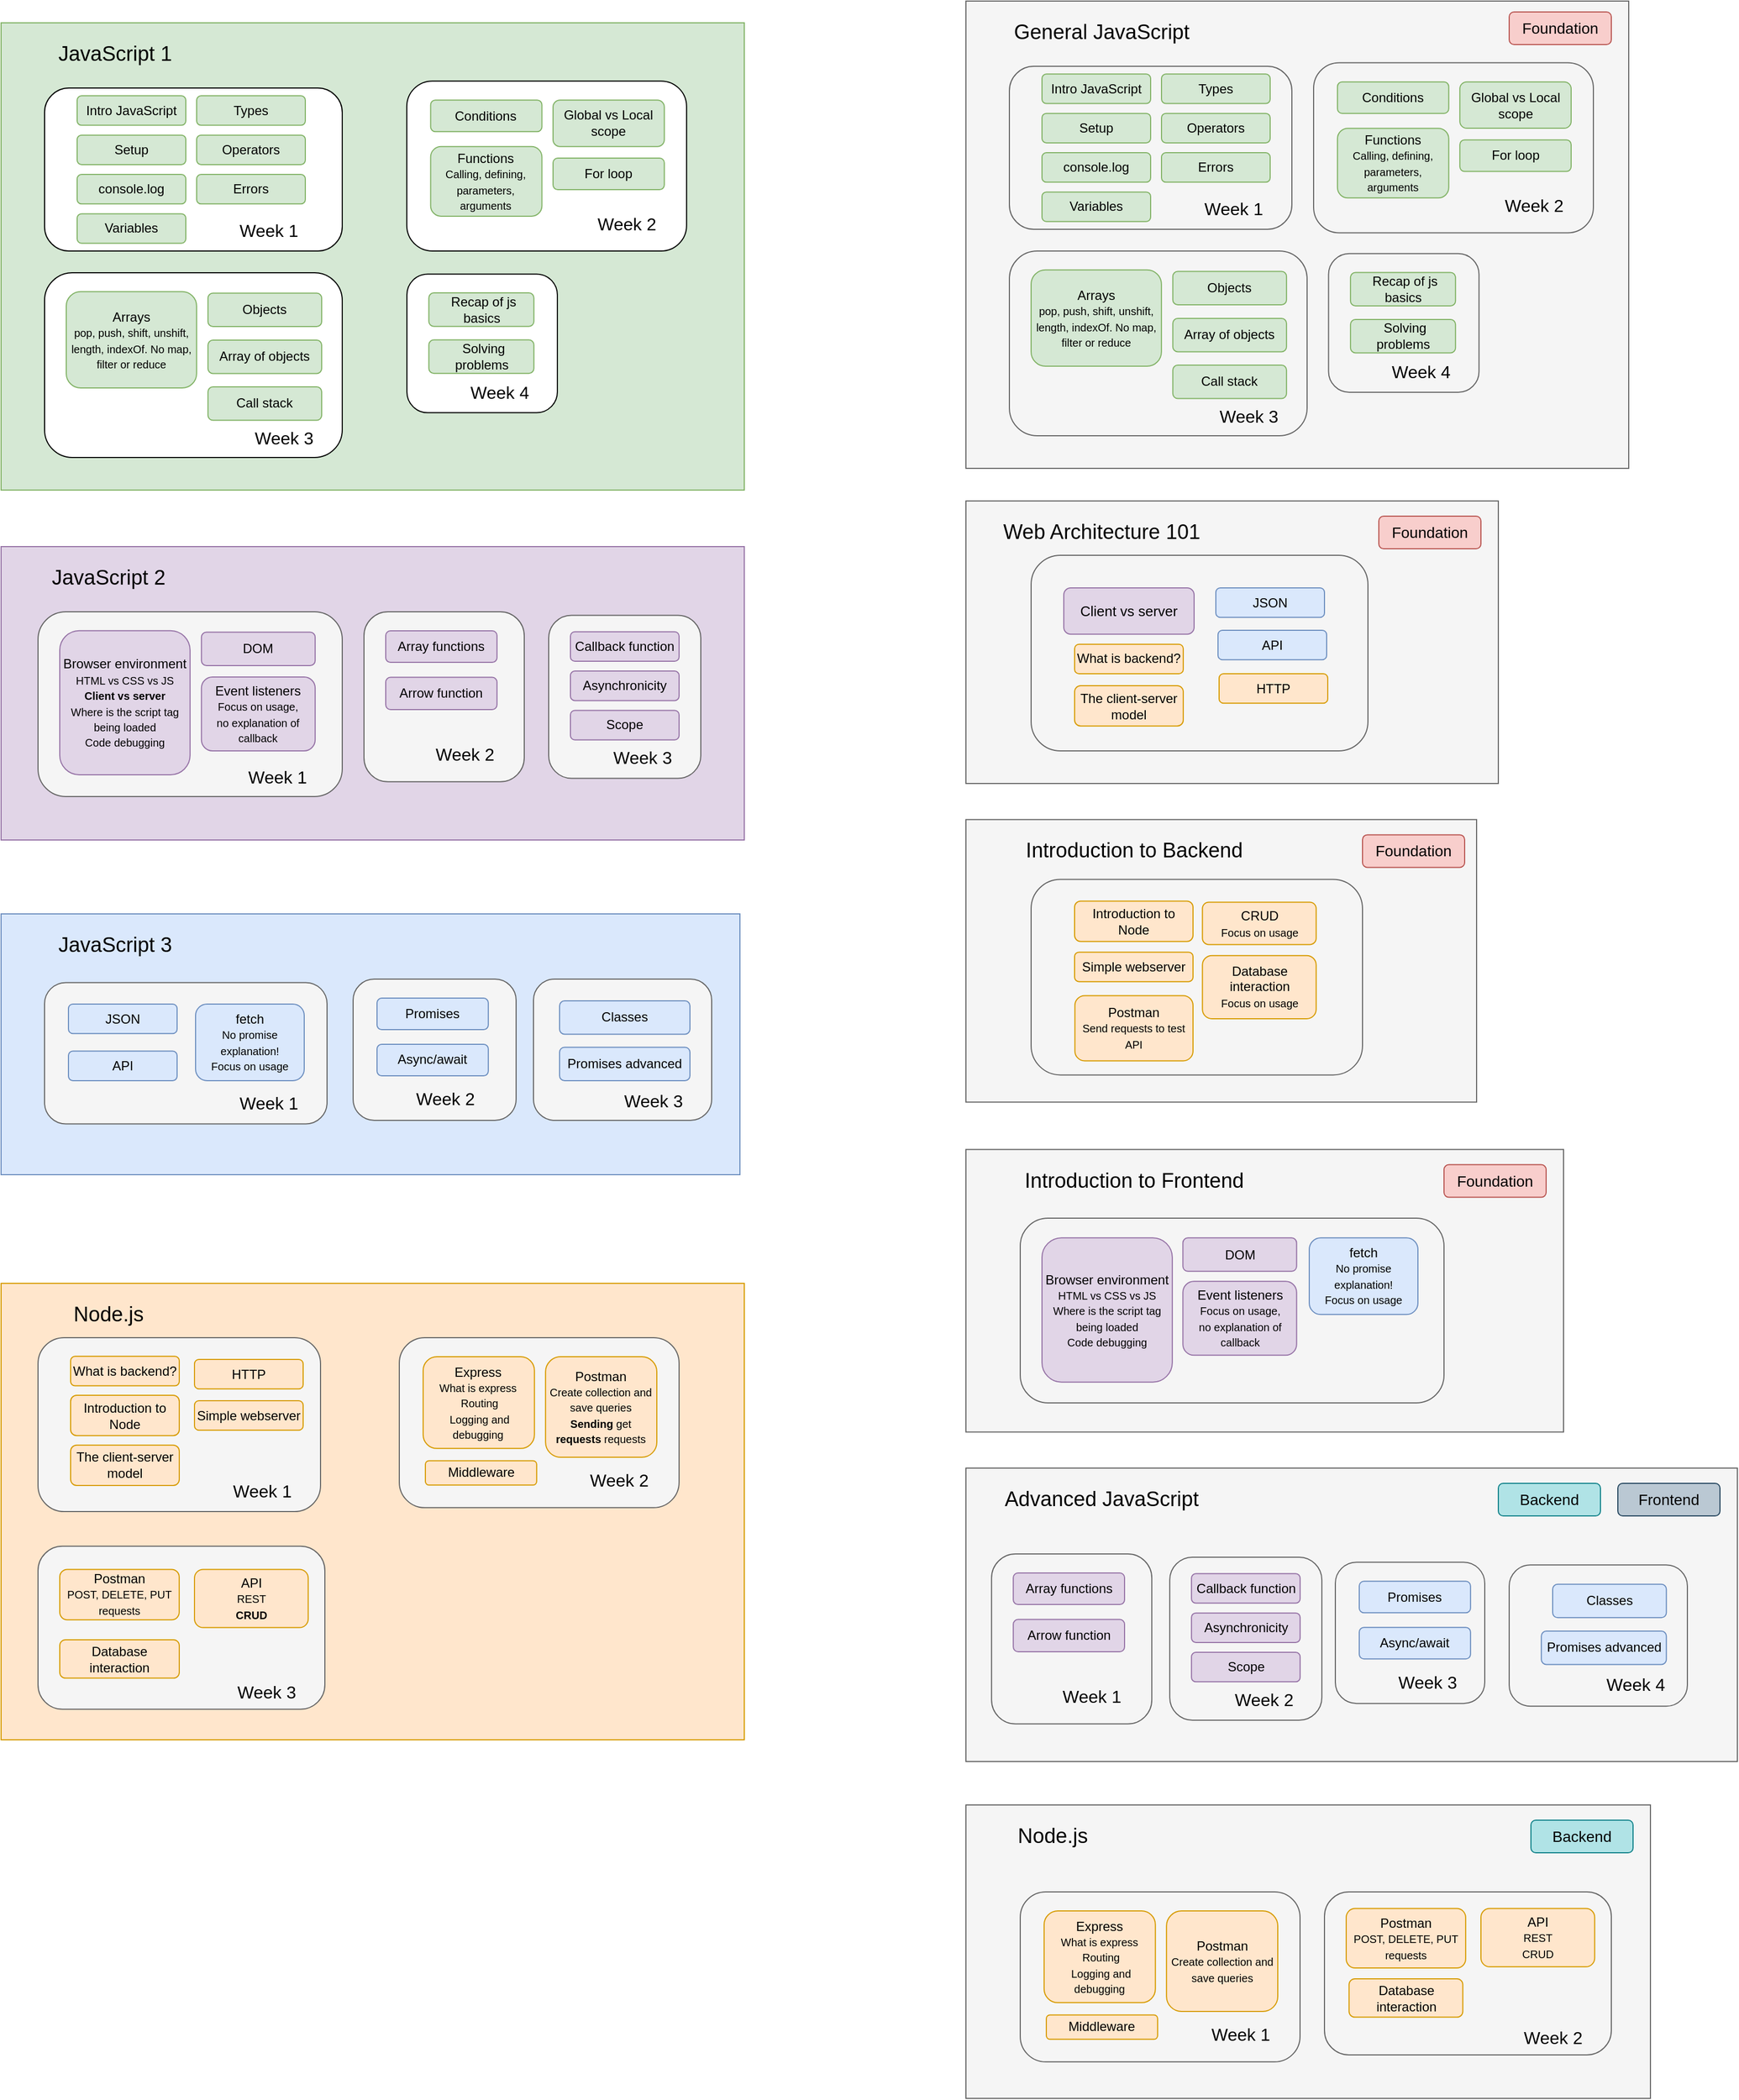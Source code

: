 <mxfile version="26.2.2">
  <diagram name="Страница — 1" id="J1vAIqnQCZwoKeG8EZRd">
    <mxGraphModel dx="1302" dy="2021" grid="0" gridSize="10" guides="0" tooltips="1" connect="1" arrows="1" fold="1" page="0" pageScale="1" pageWidth="1169" pageHeight="827" math="0" shadow="0">
      <root>
        <mxCell id="0" />
        <mxCell id="1" parent="0" />
        <mxCell id="pRi5HtNfsAyN25_NdidI-152" value="" style="rounded=0;whiteSpace=wrap;html=1;fillColor=#f5f5f5;fontColor=#333333;strokeColor=#666666;container=0;" parent="1" vertex="1">
          <mxGeometry x="1044" y="-1130" width="610" height="430" as="geometry" />
        </mxCell>
        <mxCell id="pRi5HtNfsAyN25_NdidI-155" value="" style="rounded=1;whiteSpace=wrap;html=1;fillColor=#f5f5f5;strokeColor=#666666;fontColor=#333333;container=0;" parent="1" vertex="1">
          <mxGeometry x="1084" y="-1070" width="260" height="150" as="geometry" />
        </mxCell>
        <mxCell id="pRi5HtNfsAyN25_NdidI-165" value="" style="rounded=1;whiteSpace=wrap;html=1;fillColor=#f5f5f5;fontColor=#333333;strokeColor=#666666;container=0;" parent="1" vertex="1">
          <mxGeometry x="1364" y="-1073.22" width="257.5" height="156.43" as="geometry" />
        </mxCell>
        <mxCell id="pRi5HtNfsAyN25_NdidI-172" value="" style="rounded=1;whiteSpace=wrap;html=1;fillColor=#f5f5f5;fontColor=#333333;strokeColor=#666666;container=0;" parent="1" vertex="1">
          <mxGeometry x="1084" y="-900" width="274" height="170" as="geometry" />
        </mxCell>
        <mxCell id="pRi5HtNfsAyN25_NdidI-179" value="" style="rounded=1;whiteSpace=wrap;html=1;fillColor=#f5f5f5;fontColor=#333333;strokeColor=#666666;container=0;" parent="1" vertex="1">
          <mxGeometry x="1377.75" y="-897.62" width="138.47" height="127.62" as="geometry" />
        </mxCell>
        <mxCell id="pRi5HtNfsAyN25_NdidI-43" value="" style="rounded=0;whiteSpace=wrap;html=1;container=0;fillColor=#d5e8d4;strokeColor=#82b366;" parent="1" vertex="1">
          <mxGeometry x="156" y="-1110" width="684" height="430" as="geometry" />
        </mxCell>
        <mxCell id="pRi5HtNfsAyN25_NdidI-48" value="" style="rounded=0;whiteSpace=wrap;html=1;fillColor=#e1d5e7;strokeColor=#9673a6;container=0;" parent="1" vertex="1">
          <mxGeometry x="156" y="-628" width="684" height="270" as="geometry" />
        </mxCell>
        <mxCell id="pRi5HtNfsAyN25_NdidI-117" value="" style="rounded=0;whiteSpace=wrap;html=1;fillColor=#ffe6cc;strokeColor=#d79b00;container=0;" parent="1" vertex="1">
          <mxGeometry x="156" y="50" width="684" height="420" as="geometry" />
        </mxCell>
        <mxCell id="pRi5HtNfsAyN25_NdidI-81" value="" style="rounded=0;whiteSpace=wrap;html=1;fillColor=#dae8fc;strokeColor=#6c8ebf;container=0;" parent="1" vertex="1">
          <mxGeometry x="156" y="-290" width="680" height="240" as="geometry" />
        </mxCell>
        <mxCell id="pRi5HtNfsAyN25_NdidI-9" value="" style="rounded=1;whiteSpace=wrap;html=1;container=0;" parent="1" vertex="1">
          <mxGeometry x="196" y="-1050" width="274" height="150" as="geometry" />
        </mxCell>
        <mxCell id="pRi5HtNfsAyN25_NdidI-20" value="" style="rounded=1;whiteSpace=wrap;html=1;container=0;" parent="1" vertex="1">
          <mxGeometry x="529.4" y="-1056.43" width="257.5" height="156.43" as="geometry" />
        </mxCell>
        <mxCell id="pRi5HtNfsAyN25_NdidI-28" value="" style="rounded=1;whiteSpace=wrap;html=1;container=0;" parent="1" vertex="1">
          <mxGeometry x="196" y="-880" width="274" height="170" as="geometry" />
        </mxCell>
        <mxCell id="pRi5HtNfsAyN25_NdidI-34" value="" style="rounded=1;whiteSpace=wrap;html=1;container=0;" parent="1" vertex="1">
          <mxGeometry x="529.51" y="-878.81" width="138.47" height="127.62" as="geometry" />
        </mxCell>
        <mxCell id="pRi5HtNfsAyN25_NdidI-51" value="" style="rounded=1;whiteSpace=wrap;html=1;fillColor=#f5f5f5;strokeColor=#666666;fontColor=#333333;container=0;" parent="1" vertex="1">
          <mxGeometry x="660" y="-564.78" width="140" height="150" as="geometry" />
        </mxCell>
        <mxCell id="pRi5HtNfsAyN25_NdidI-61" value="&lt;span style=&quot;color: rgba(0, 0, 0, 0); font-family: monospace; font-size: 0px; text-align: start; text-wrap-mode: nowrap;&quot;&gt;%3CmxGraphModel%3E%3Croot%3E%3CmxCell%20id%3D%220%22%2F%3E%3CmxCell%20id%3D%221%22%20parent%3D%220%22%2F%3E%3CmxCell%20id%3D%222%22%20value%3D%22%22%20style%3D%22group%22%20vertex%3D%221%22%20connectable%3D%220%22%20parent%3D%221%22%3E%3CmxGeometry%20x%3D%221280%22%20y%3D%22-376.79%22%20width%3D%22690%22%20height%3D%22300%22%20as%3D%22geometry%22%2F%3E%3C%2FmxCell%3E%3CmxCell%20id%3D%223%22%20value%3D%22%22%20style%3D%22group%22%20vertex%3D%221%22%20connectable%3D%220%22%20parent%3D%222%22%3E%3CmxGeometry%20width%3D%22610%22%20height%3D%22300%22%20as%3D%22geometry%22%2F%3E%3C%2FmxCell%3E%3CmxCell%20id%3D%224%22%20value%3D%22%22%20style%3D%22group%22%20vertex%3D%221%22%20connectable%3D%220%22%20parent%3D%223%22%3E%3CmxGeometry%20width%3D%22610%22%20height%3D%22260%22%20as%3D%22geometry%22%2F%3E%3C%2FmxCell%3E%3CmxCell%20id%3D%225%22%20value%3D%22%22%20style%3D%22rounded%3D0%3BwhiteSpace%3Dwrap%3Bhtml%3D1%3Bsketch%3D1%3BcurveFitting%3D1%3Bjiggle%3D2%3BfillColor%3D%23f5f5f5%3BfontColor%3D%23333333%3BstrokeColor%3D%23666666%3B%22%20vertex%3D%221%22%20parent%3D%224%22%3E%3CmxGeometry%20width%3D%22610%22%20height%3D%22260%22%20as%3D%22geometry%22%2F%3E%3C%2FmxCell%3E%3CmxCell%20id%3D%226%22%20value%3D%22Introduction%20to%20Backend%22%20style%3D%22text%3Bhtml%3D1%3Balign%3Dcenter%3BverticalAlign%3Dmiddle%3BwhiteSpace%3Dwrap%3Brounded%3D0%3BfontSize%3D19%3B%22%20vertex%3D%221%22%20parent%3D%224%22%3E%3CmxGeometry%20x%3D%2230%22%20y%3D%2214%22%20width%3D%22250%22%20height%3D%2230%22%20as%3D%22geometry%22%2F%3E%3C%2FmxCell%3E%3CmxCell%20id%3D%227%22%20value%3D%22%26lt%3Bfont%20style%3D%26quot%3Bfont-size%3A%2014px%3B%26quot%3B%26gt%3BFoundation%26lt%3B%2Ffont%26gt%3B%22%20style%3D%22rounded%3D1%3BwhiteSpace%3Dwrap%3Bhtml%3D1%3BfillColor%3D%23f8cecc%3BstrokeColor%3D%23b85450%3Bsketch%3D1%3BcurveFitting%3D1%3Bjiggle%3D2%3B%22%20vertex%3D%221%22%20parent%3D%224%22%3E%3CmxGeometry%20x%3D%22500%22%20y%3D%2214%22%20width%3D%2294%22%20height%3D%2230%22%20as%3D%22geometry%22%2F%3E%3C%2FmxCell%3E%3CmxCell%20id%3D%228%22%20value%3D%22%22%20style%3D%22group%22%20vertex%3D%221%22%20connectable%3D%220%22%20parent%3D%224%22%3E%3CmxGeometry%20x%3D%2260%22%20y%3D%2255.0%22%20width%3D%22305%22%20height%3D%22190%22%20as%3D%22geometry%22%2F%3E%3C%2FmxCell%3E%3CmxCell%20id%3D%229%22%20value%3D%22%22%20style%3D%22rounded%3D1%3BwhiteSpace%3Dwrap%3Bhtml%3D1%3BfillColor%3D%23f5f5f5%3BfontColor%3D%23333333%3BstrokeColor%3D%23666666%3Bsketch%3D1%3BcurveFitting%3D1%3Bjiggle%3D2%3B%22%20vertex%3D%221%22%20parent%3D%228%22%3E%3CmxGeometry%20width%3D%22305%22%20height%3D%22180%22%20as%3D%22geometry%22%2F%3E%3C%2FmxCell%3E%3CmxCell%20id%3D%2210%22%20value%3D%22%26lt%3Bdiv%26gt%3BIntroduction%20to%20Node%26lt%3B%2Fdiv%26gt%3B%22%20style%3D%22rounded%3D1%3BwhiteSpace%3Dwrap%3Bhtml%3D1%3Bsketch%3D1%3BcurveFitting%3D1%3Bjiggle%3D2%3BfillColor%3D%23ffe6cc%3BstrokeColor%3D%23d79b00%3B%22%20vertex%3D%221%22%20parent%3D%228%22%3E%3CmxGeometry%20x%3D%2240%22%20y%3D%2220%22%20width%3D%22109%22%20height%3D%2237.15%22%20as%3D%22geometry%22%2F%3E%3C%2FmxCell%3E%3CmxCell%20id%3D%2211%22%20value%3D%22Simple%20webserver%22%20style%3D%22rounded%3D1%3BwhiteSpace%3Dwrap%3Bhtml%3D1%3Bsketch%3D1%3BcurveFitting%3D1%3Bjiggle%3D2%3BfillColor%3D%23ffe6cc%3BstrokeColor%3D%23d79b00%3B%22%20vertex%3D%221%22%20parent%3D%228%22%3E%3CmxGeometry%20x%3D%2240%22%20y%3D%2267%22%20width%3D%22109%22%20height%3D%2227.14%22%20as%3D%22geometry%22%2F%3E%3C%2FmxCell%3E%3CmxCell%20id%3D%2212%22%20value%3D%22%26lt%3Bfont%20style%3D%26quot%3B%26quot%3B%26gt%3B%26lt%3Bfont%26gt%3BCRUD%26lt%3B%2Ffont%26gt%3B%26lt%3Bbr%26gt%3B%26lt%3Bspan%20style%3D%26quot%3Bfont-size%3A%2010px%3B%26quot%3B%26gt%3BFocus%20on%20usage%26lt%3B%2Fspan%26gt%3B%26lt%3B%2Ffont%26gt%3B%22%20style%3D%22rounded%3D1%3BwhiteSpace%3Dwrap%3Bhtml%3D1%3Bsketch%3D1%3BcurveFitting%3D1%3Bjiggle%3D2%3BfillColor%3D%23ffe6cc%3BstrokeColor%3D%23d79b00%3B%22%20vertex%3D%221%22%20parent%3D%228%22%3E%3CmxGeometry%20x%3D%22157.67%22%20y%3D%2221%22%20width%3D%22104.67%22%20height%3D%2239%22%20as%3D%22geometry%22%2F%3E%3C%2FmxCell%3E%3CmxCell%20id%3D%2213%22%20value%3D%22Database%20interaction%26lt%3Bbr%26gt%3B%26lt%3Bfont%20style%3D%26quot%3Bfont-size%3A%2010px%3B%26quot%3B%26gt%3BFocus%20on%20usage%26lt%3B%2Ffont%26gt%3B%22%20style%3D%22rounded%3D1%3BwhiteSpace%3Dwrap%3Bhtml%3D1%3Bsketch%3D1%3BcurveFitting%3D1%3Bjiggle%3D2%3BfillColor%3D%23ffe6cc%3BstrokeColor%3D%23d79b00%3B%22%20vertex%3D%221%22%20parent%3D%228%22%3E%3CmxGeometry%20x%3D%22157.67%22%20y%3D%2270.15%22%20width%3D%22104.67%22%20height%3D%2258.15%22%20as%3D%22geometry%22%2F%3E%3C%2FmxCell%3E%3CmxCell%20id%3D%2214%22%20value%3D%22Postman%26lt%3Bbr%26gt%3B%26lt%3Bdiv%26gt%3B%26lt%3Bdiv%26gt%3B%26lt%3Bspan%20style%3D%26quot%3Bfont-size%3A%2010px%3B%26quot%3B%26gt%3BSend%20requests%20to%20test%20API%26lt%3B%2Fspan%26gt%3B%26lt%3B%2Fdiv%26gt%3B%26lt%3B%2Fdiv%26gt%3B%22%20style%3D%22rounded%3D1%3BwhiteSpace%3Dwrap%3Bhtml%3D1%3Bsketch%3D1%3BcurveFitting%3D1%3Bjiggle%3D2%3BfillColor%3D%23ffe6cc%3BstrokeColor%3D%23d79b00%3B%22%20vertex%3D%221%22%20parent%3D%228%22%3E%3CmxGeometry%20x%3D%2240.29%22%20y%3D%22107%22%20width%3D%22108.71%22%20height%3D%2260%22%20as%3D%22geometry%22%2F%3E%3C%2FmxCell%3E%3C%2Froot%3E%3C%2FmxGraphModel%3E&lt;/span&gt;" style="rounded=1;whiteSpace=wrap;html=1;fillColor=#f5f5f5;fontColor=#333333;strokeColor=#666666;container=0;" parent="1" vertex="1">
          <mxGeometry x="490" y="-568" width="147.5" height="156.43" as="geometry" />
        </mxCell>
        <mxCell id="pRi5HtNfsAyN25_NdidI-68" value="" style="rounded=1;whiteSpace=wrap;html=1;fillColor=#f5f5f5;fontColor=#333333;strokeColor=#666666;container=0;" parent="1" vertex="1">
          <mxGeometry x="190" y="-568" width="280" height="170" as="geometry" />
        </mxCell>
        <mxCell id="pRi5HtNfsAyN25_NdidI-120" value="" style="rounded=1;whiteSpace=wrap;html=1;fillColor=#f5f5f5;strokeColor=#666666;fontColor=#333333;container=0;" parent="1" vertex="1">
          <mxGeometry x="190" y="100" width="260" height="160" as="geometry" />
        </mxCell>
        <mxCell id="pRi5HtNfsAyN25_NdidI-130" value="" style="rounded=1;whiteSpace=wrap;html=1;fillColor=#f5f5f5;fontColor=#333333;strokeColor=#666666;container=0;" parent="1" vertex="1">
          <mxGeometry x="522.5" y="100" width="257.5" height="156.43" as="geometry" />
        </mxCell>
        <mxCell id="pRi5HtNfsAyN25_NdidI-137" value="" style="rounded=1;whiteSpace=wrap;html=1;fillColor=#f5f5f5;fontColor=#333333;strokeColor=#666666;container=0;" parent="1" vertex="1">
          <mxGeometry x="190" y="291.89" width="264" height="150" as="geometry" />
        </mxCell>
        <mxCell id="pRi5HtNfsAyN25_NdidI-84" value="" style="rounded=1;whiteSpace=wrap;html=1;fillColor=#f5f5f5;strokeColor=#666666;fontColor=#333333;container=0;" parent="1" vertex="1">
          <mxGeometry x="196" y="-226.79" width="260" height="130" as="geometry" />
        </mxCell>
        <mxCell id="pRi5HtNfsAyN25_NdidI-101" value="" style="rounded=1;whiteSpace=wrap;html=1;fillColor=#f5f5f5;fontColor=#333333;strokeColor=#666666;container=0;" parent="1" vertex="1">
          <mxGeometry x="646" y="-230" width="164" height="130" as="geometry" />
        </mxCell>
        <mxCell id="pRi5HtNfsAyN25_NdidI-94" value="&lt;span style=&quot;color: rgba(0, 0, 0, 0); font-family: monospace; font-size: 0px; text-align: start; text-wrap-mode: nowrap;&quot;&gt;%3CmxGraphModel%3E%3Croot%3E%3CmxCell%20id%3D%220%22%2F%3E%3CmxCell%20id%3D%221%22%20parent%3D%220%22%2F%3E%3CmxCell%20id%3D%222%22%20value%3D%22%22%20style%3D%22rounded%3D1%3BwhiteSpace%3Dwrap%3Bhtml%3D1%3BfillColor%3D%23f5f5f5%3BfontColor%3D%23333333%3BstrokeColor%3D%23666666%3Bsketch%3D1%3BcurveFitting%3D1%3Bjiggle%3D2%3B%22%20vertex%3D%221%22%20parent%3D%221%22%3E%3CmxGeometry%20x%3D%22480%22%20y%3D%22-230%22%20width%3D%22137.5%22%20height%3D%22130%22%20as%3D%22geometry%22%2F%3E%3C%2FmxCell%3E%3C%2Froot%3E%3C%2FmxGraphModel%3E&lt;/span&gt;" style="rounded=1;whiteSpace=wrap;html=1;fillColor=#f5f5f5;fontColor=#333333;strokeColor=#666666;container=0;" parent="1" vertex="1">
          <mxGeometry x="480" y="-230" width="150" height="130" as="geometry" />
        </mxCell>
        <mxCell id="pRi5HtNfsAyN25_NdidI-44" value="JavaScript 1" style="text;html=1;align=center;verticalAlign=middle;whiteSpace=wrap;rounded=0;fontSize=19;container=0;fillColor=#d5e8d4;strokeColor=none;" parent="1" vertex="1">
          <mxGeometry x="186" y="-1096" width="150" height="30" as="geometry" />
        </mxCell>
        <mxCell id="pRi5HtNfsAyN25_NdidI-2" value="Intro JavaScript" style="rounded=1;whiteSpace=wrap;html=1;fillColor=#d5e8d4;strokeColor=#82b366;container=0;" parent="1" vertex="1">
          <mxGeometry x="226" y="-1042.857" width="100.0" height="27.143" as="geometry" />
        </mxCell>
        <mxCell id="pRi5HtNfsAyN25_NdidI-3" value="Setup" style="rounded=1;whiteSpace=wrap;html=1;fillColor=#d5e8d4;strokeColor=#82b366;container=0;" parent="1" vertex="1">
          <mxGeometry x="226" y="-1006.667" width="100.0" height="27.143" as="geometry" />
        </mxCell>
        <mxCell id="pRi5HtNfsAyN25_NdidI-4" value="console.log" style="rounded=1;whiteSpace=wrap;html=1;fillColor=#d5e8d4;strokeColor=#82b366;container=0;" parent="1" vertex="1">
          <mxGeometry x="226" y="-970.476" width="100.0" height="27.143" as="geometry" />
        </mxCell>
        <mxCell id="pRi5HtNfsAyN25_NdidI-5" value="Variables" style="rounded=1;whiteSpace=wrap;html=1;fillColor=#d5e8d4;strokeColor=#82b366;container=0;" parent="1" vertex="1">
          <mxGeometry x="226" y="-934.286" width="100.0" height="27.143" as="geometry" />
        </mxCell>
        <mxCell id="pRi5HtNfsAyN25_NdidI-6" value="Types" style="rounded=1;whiteSpace=wrap;html=1;fillColor=#d5e8d4;strokeColor=#82b366;container=0;" parent="1" vertex="1">
          <mxGeometry x="336" y="-1042.857" width="100.0" height="27.143" as="geometry" />
        </mxCell>
        <mxCell id="pRi5HtNfsAyN25_NdidI-7" value="Operators" style="rounded=1;whiteSpace=wrap;html=1;fillColor=#d5e8d4;strokeColor=#82b366;container=0;" parent="1" vertex="1">
          <mxGeometry x="336" y="-1006.667" width="100.0" height="27.143" as="geometry" />
        </mxCell>
        <mxCell id="pRi5HtNfsAyN25_NdidI-8" value="Errors" style="rounded=1;whiteSpace=wrap;html=1;fillColor=#d5e8d4;strokeColor=#82b366;container=0;" parent="1" vertex="1">
          <mxGeometry x="336" y="-970.476" width="100.0" height="27.143" as="geometry" />
        </mxCell>
        <mxCell id="pRi5HtNfsAyN25_NdidI-10" value="Week 1" style="text;html=1;align=center;verticalAlign=middle;whiteSpace=wrap;rounded=0;fontSize=16;container=0;fillColor=none;strokeColor=none;" parent="1" vertex="1">
          <mxGeometry x="373.997" y="-929.997" width="56.571" height="21.429" as="geometry" />
        </mxCell>
        <mxCell id="pRi5HtNfsAyN25_NdidI-14" value="Conditions" style="rounded=1;whiteSpace=wrap;html=1;fillColor=#d5e8d4;strokeColor=#82b366;container=0;" parent="1" vertex="1">
          <mxGeometry x="551.335" y="-1038.875" width="102.419" height="28.996" as="geometry" />
        </mxCell>
        <mxCell id="pRi5HtNfsAyN25_NdidI-16" value="Functions&lt;br&gt;&lt;font style=&quot;font-size: 10px;&quot;&gt;Calling, defining, parameters, arguments&lt;/font&gt;" style="rounded=1;whiteSpace=wrap;html=1;fillColor=#d5e8d4;strokeColor=#82b366;container=0;" parent="1" vertex="1">
          <mxGeometry x="551.335" y="-996.146" width="102.419" height="64.098" as="geometry" />
        </mxCell>
        <mxCell id="pRi5HtNfsAyN25_NdidI-17" value="Global vs Local scope" style="rounded=1;whiteSpace=wrap;html=1;fillColor=#d5e8d4;strokeColor=#82b366;container=0;" parent="1" vertex="1">
          <mxGeometry x="663.997" y="-1038.878" width="102.419" height="42.732" as="geometry" />
        </mxCell>
        <mxCell id="pRi5HtNfsAyN25_NdidI-19" value="For loop" style="rounded=1;whiteSpace=wrap;html=1;fillColor=#d5e8d4;strokeColor=#82b366;container=0;" parent="1" vertex="1">
          <mxGeometry x="663.997" y="-985.46" width="102.419" height="28.996" as="geometry" />
        </mxCell>
        <mxCell id="pRi5HtNfsAyN25_NdidI-21" value="Week 2" style="text;html=1;align=center;verticalAlign=middle;whiteSpace=wrap;rounded=0;fontSize=16;container=0;fillColor=none;strokeColor=none;" parent="1" vertex="1">
          <mxGeometry x="703.149" y="-936.435" width="57.94" height="22.892" as="geometry" />
        </mxCell>
        <mxCell id="pRi5HtNfsAyN25_NdidI-23" value="Arrays&lt;div&gt;&lt;font style=&quot;font-size: 10px;&quot;&gt;pop, push, shift, unshift, length, indexOf. No map, filter or reduce&lt;/font&gt;&lt;/div&gt;" style="rounded=1;whiteSpace=wrap;html=1;fillColor=#d5e8d4;strokeColor=#82b366;container=0;" parent="1" vertex="1">
          <mxGeometry x="215.99" y="-862.66" width="119.94" height="88.67" as="geometry" />
        </mxCell>
        <mxCell id="pRi5HtNfsAyN25_NdidI-24" value="Objects&lt;span style=&quot;color: rgba(0, 0, 0, 0); font-family: monospace; font-size: 0px; text-align: start; text-wrap-mode: nowrap;&quot;&gt;%3CmxGraphModel%3E%3Croot%3E%3CmxCell%20id%3D%220%22%2F%3E%3CmxCell%20id%3D%221%22%20parent%3D%220%22%2F%3E%3CmxCell%20id%3D%222%22%20value%3D%22Intro%20JavaScript%22%20style%3D%22rounded%3D1%3BwhiteSpace%3Dwrap%3Bhtml%3D1%3Bsketch%3D1%3BcurveFitting%3D1%3Bjiggle%3D2%3BfillColor%3D%23d5e8d4%3BstrokeColor%3D%2382b366%3B%22%20vertex%3D%221%22%20parent%3D%221%22%3E%3CmxGeometry%20x%3D%22260%22%20y%3D%22187.143%22%20width%3D%2300.0%22%20height%3D%2227.143%22%20as%3D%22geometry%22%2F%3E%3C%2FmxCell%3E%3C%2Froot%3E%3C%2FmxGraphModel%3E&lt;/span&gt;" style="rounded=1;whiteSpace=wrap;html=1;fillColor=#d5e8d4;strokeColor=#82b366;container=0;" parent="1" vertex="1">
          <mxGeometry x="346.398" y="-861.253" width="104.667" height="30.762" as="geometry" />
        </mxCell>
        <mxCell id="pRi5HtNfsAyN25_NdidI-25" value="Array of objects" style="rounded=1;whiteSpace=wrap;html=1;fillColor=#d5e8d4;strokeColor=#82b366;container=0;" parent="1" vertex="1">
          <mxGeometry x="346.402" y="-818.003" width="104.667" height="30.762" as="geometry" />
        </mxCell>
        <mxCell id="pRi5HtNfsAyN25_NdidI-26" value="Call stack" style="rounded=1;whiteSpace=wrap;html=1;fillColor=#d5e8d4;strokeColor=#82b366;container=0;" parent="1" vertex="1">
          <mxGeometry x="346.402" y="-774.99" width="104.667" height="30.762" as="geometry" />
        </mxCell>
        <mxCell id="pRi5HtNfsAyN25_NdidI-29" value="Week 3" style="text;html=1;align=center;verticalAlign=middle;whiteSpace=wrap;rounded=0;fontSize=16;container=0;fillColor=none;strokeColor=none;" parent="1" vertex="1">
          <mxGeometry x="386.252" y="-741.228" width="60.644" height="25.944" as="geometry" />
        </mxCell>
        <mxCell id="pRi5HtNfsAyN25_NdidI-36" value="&lt;div&gt;&amp;nbsp;Recap of js basics&lt;/div&gt;" style="rounded=1;whiteSpace=wrap;html=1;fillColor=#d5e8d4;strokeColor=#82b366;container=0;" parent="1" vertex="1">
          <mxGeometry x="549.696" y="-861.443" width="96.667" height="30.762" as="geometry" />
        </mxCell>
        <mxCell id="pRi5HtNfsAyN25_NdidI-37" value="&amp;nbsp;Solving problems" style="rounded=1;whiteSpace=wrap;html=1;fillColor=#d5e8d4;strokeColor=#82b366;container=0;" parent="1" vertex="1">
          <mxGeometry x="549.699" y="-818.193" width="96.667" height="30.762" as="geometry" />
        </mxCell>
        <mxCell id="pRi5HtNfsAyN25_NdidI-39" value="Week 4" style="text;html=1;align=center;verticalAlign=middle;whiteSpace=wrap;rounded=0;fontSize=16;container=0;fillColor=none;strokeColor=none;" parent="1" vertex="1">
          <mxGeometry x="586.502" y="-783.428" width="56.009" height="25.944" as="geometry" />
        </mxCell>
        <mxCell id="pRi5HtNfsAyN25_NdidI-79" value="JavaScript 2" style="text;html=1;align=center;verticalAlign=middle;whiteSpace=wrap;rounded=0;fontSize=19;container=0;" parent="1" vertex="1">
          <mxGeometry x="180" y="-614" width="150" height="30" as="geometry" />
        </mxCell>
        <mxCell id="pRi5HtNfsAyN25_NdidI-52" value="Week 3" style="text;html=1;align=center;verticalAlign=middle;whiteSpace=wrap;rounded=0;fontSize=16;container=0;" parent="1" vertex="1">
          <mxGeometry x="717.997" y="-444.777" width="56.571" height="21.429" as="geometry" />
        </mxCell>
        <mxCell id="pRi5HtNfsAyN25_NdidI-53" value="&lt;div&gt;Callback function&lt;/div&gt;" style="rounded=1;whiteSpace=wrap;html=1;fillColor=#e1d5e7;strokeColor=#9673a6;container=0;" parent="1" vertex="1">
          <mxGeometry x="680" y="-549.637" width="100.0" height="27.143" as="geometry" />
        </mxCell>
        <mxCell id="pRi5HtNfsAyN25_NdidI-54" value="Asynchronicity" style="rounded=1;whiteSpace=wrap;html=1;fillColor=#e1d5e7;strokeColor=#9673a6;container=0;" parent="1" vertex="1">
          <mxGeometry x="680" y="-513.447" width="100.0" height="27.143" as="geometry" />
        </mxCell>
        <mxCell id="pRi5HtNfsAyN25_NdidI-55" value="Scope" style="rounded=1;whiteSpace=wrap;html=1;fillColor=#e1d5e7;strokeColor=#9673a6;container=0;" parent="1" vertex="1">
          <mxGeometry x="680" y="-477.256" width="100.0" height="27.143" as="geometry" />
        </mxCell>
        <mxCell id="pRi5HtNfsAyN25_NdidI-62" value="Array functions" style="rounded=1;whiteSpace=wrap;html=1;fillColor=#e1d5e7;strokeColor=#9673a6;container=0;" parent="1" vertex="1">
          <mxGeometry x="509.995" y="-550.445" width="102.419" height="28.996" as="geometry" />
        </mxCell>
        <mxCell id="pRi5HtNfsAyN25_NdidI-63" value="Arrow function" style="rounded=1;whiteSpace=wrap;html=1;fillColor=#e1d5e7;strokeColor=#9673a6;container=0;" parent="1" vertex="1">
          <mxGeometry x="510" y="-507.72" width="102.42" height="29.72" as="geometry" />
        </mxCell>
        <mxCell id="pRi5HtNfsAyN25_NdidI-66" value="Week 2" style="text;html=1;align=center;verticalAlign=middle;whiteSpace=wrap;rounded=0;fontSize=16;container=0;" parent="1" vertex="1">
          <mxGeometry x="553.749" y="-448.005" width="57.94" height="22.892" as="geometry" />
        </mxCell>
        <mxCell id="pRi5HtNfsAyN25_NdidI-69" value="&lt;font style=&quot;&quot;&gt;&lt;div style=&quot;&quot;&gt;Browser environment&lt;/div&gt;&lt;/font&gt;&lt;span style=&quot;background-color: transparent; color: light-dark(rgb(0, 0, 0), rgb(255, 255, 255)); font-size: 10px;&quot;&gt;HTML vs CSS vs JS&lt;/span&gt;&lt;br&gt;&lt;b&gt;&lt;span style=&quot;background-color: transparent; color: light-dark(rgb(0, 0, 0), rgb(255, 255, 255)); font-size: 10px;&quot;&gt;Client vs server&lt;/span&gt;&lt;br&gt;&lt;/b&gt;&lt;span style=&quot;background-color: transparent; color: light-dark(rgb(0, 0, 0), rgb(255, 255, 255)); font-size: 10px;&quot;&gt;Where is the script tag being loaded&lt;/span&gt;&lt;br&gt;&lt;span style=&quot;font-size: 10px; background-color: transparent; color: light-dark(rgb(0, 0, 0), rgb(255, 255, 255));&quot;&gt;Code debugging&lt;/span&gt;" style="rounded=1;whiteSpace=wrap;html=1;fillColor=#e1d5e7;strokeColor=#9673a6;container=0;" parent="1" vertex="1">
          <mxGeometry x="209.99" y="-550.66" width="119.94" height="132.66" as="geometry" />
        </mxCell>
        <mxCell id="pRi5HtNfsAyN25_NdidI-70" value="DOM" style="rounded=1;whiteSpace=wrap;html=1;fillColor=#e1d5e7;strokeColor=#9673a6;container=0;" parent="1" vertex="1">
          <mxGeometry x="340.398" y="-549.253" width="104.667" height="30.762" as="geometry" />
        </mxCell>
        <mxCell id="pRi5HtNfsAyN25_NdidI-71" value="Event listeners&lt;br&gt;&lt;font style=&quot;font-size: 10px;&quot;&gt;Focus on usage,&lt;br&gt;no explanation of callback&lt;/font&gt;" style="rounded=1;whiteSpace=wrap;html=1;fillColor=#e1d5e7;strokeColor=#9673a6;container=0;" parent="1" vertex="1">
          <mxGeometry x="340.4" y="-508" width="104.67" height="68" as="geometry" />
        </mxCell>
        <mxCell id="pRi5HtNfsAyN25_NdidI-73" value="Week 1" style="text;html=1;align=center;verticalAlign=middle;whiteSpace=wrap;rounded=0;fontSize=16;container=0;" parent="1" vertex="1">
          <mxGeometry x="380.252" y="-429.228" width="60.644" height="25.944" as="geometry" />
        </mxCell>
        <mxCell id="pRi5HtNfsAyN25_NdidI-183" value="General JavaScript" style="text;html=1;align=center;verticalAlign=middle;whiteSpace=wrap;rounded=0;fontSize=19;container=0;" parent="1" vertex="1">
          <mxGeometry x="1074" y="-1116" width="190" height="30" as="geometry" />
        </mxCell>
        <mxCell id="pRi5HtNfsAyN25_NdidI-187" value="&lt;font style=&quot;font-size: 14px;&quot;&gt;Foundation&lt;/font&gt;" style="rounded=1;whiteSpace=wrap;html=1;fillColor=#f8cecc;strokeColor=#b85450;container=0;" parent="1" vertex="1">
          <mxGeometry x="1544" y="-1120" width="94" height="30" as="geometry" />
        </mxCell>
        <mxCell id="pRi5HtNfsAyN25_NdidI-157" value="Intro JavaScript" style="rounded=1;whiteSpace=wrap;html=1;fillColor=#d5e8d4;strokeColor=#82b366;container=0;" parent="1" vertex="1">
          <mxGeometry x="1114" y="-1062.857" width="100.0" height="27.143" as="geometry" />
        </mxCell>
        <mxCell id="pRi5HtNfsAyN25_NdidI-158" value="Setup" style="rounded=1;whiteSpace=wrap;html=1;fillColor=#d5e8d4;strokeColor=#82b366;container=0;" parent="1" vertex="1">
          <mxGeometry x="1114" y="-1026.667" width="100.0" height="27.143" as="geometry" />
        </mxCell>
        <mxCell id="pRi5HtNfsAyN25_NdidI-159" value="console.log" style="rounded=1;whiteSpace=wrap;html=1;fillColor=#d5e8d4;strokeColor=#82b366;container=0;" parent="1" vertex="1">
          <mxGeometry x="1114" y="-990.476" width="100.0" height="27.143" as="geometry" />
        </mxCell>
        <mxCell id="pRi5HtNfsAyN25_NdidI-160" value="Variables" style="rounded=1;whiteSpace=wrap;html=1;fillColor=#d5e8d4;strokeColor=#82b366;container=0;" parent="1" vertex="1">
          <mxGeometry x="1114" y="-954.286" width="100.0" height="27.143" as="geometry" />
        </mxCell>
        <mxCell id="pRi5HtNfsAyN25_NdidI-161" value="Types" style="rounded=1;whiteSpace=wrap;html=1;fillColor=#d5e8d4;strokeColor=#82b366;container=0;" parent="1" vertex="1">
          <mxGeometry x="1224" y="-1062.857" width="100.0" height="27.143" as="geometry" />
        </mxCell>
        <mxCell id="pRi5HtNfsAyN25_NdidI-162" value="Operators" style="rounded=1;whiteSpace=wrap;html=1;fillColor=#d5e8d4;strokeColor=#82b366;container=0;" parent="1" vertex="1">
          <mxGeometry x="1224" y="-1026.667" width="100.0" height="27.143" as="geometry" />
        </mxCell>
        <mxCell id="pRi5HtNfsAyN25_NdidI-163" value="Errors" style="rounded=1;whiteSpace=wrap;html=1;fillColor=#d5e8d4;strokeColor=#82b366;container=0;" parent="1" vertex="1">
          <mxGeometry x="1224" y="-990.476" width="100.0" height="27.143" as="geometry" />
        </mxCell>
        <mxCell id="pRi5HtNfsAyN25_NdidI-156" value="Week 1" style="text;html=1;align=center;verticalAlign=middle;whiteSpace=wrap;rounded=0;fontSize=16;container=0;" parent="1" vertex="1">
          <mxGeometry x="1261.997" y="-949.997" width="56.571" height="21.429" as="geometry" />
        </mxCell>
        <mxCell id="pRi5HtNfsAyN25_NdidI-166" value="Conditions" style="rounded=1;whiteSpace=wrap;html=1;fillColor=#d5e8d4;strokeColor=#82b366;container=0;" parent="1" vertex="1">
          <mxGeometry x="1385.935" y="-1055.665" width="102.419" height="28.996" as="geometry" />
        </mxCell>
        <mxCell id="pRi5HtNfsAyN25_NdidI-167" value="Functions&lt;br&gt;&lt;font style=&quot;font-size: 10px;&quot;&gt;Calling, defining, parameters, arguments&lt;/font&gt;" style="rounded=1;whiteSpace=wrap;html=1;fillColor=#d5e8d4;strokeColor=#82b366;container=0;" parent="1" vertex="1">
          <mxGeometry x="1385.935" y="-1012.936" width="102.419" height="64.098" as="geometry" />
        </mxCell>
        <mxCell id="pRi5HtNfsAyN25_NdidI-168" value="Global vs Local scope" style="rounded=1;whiteSpace=wrap;html=1;fillColor=#d5e8d4;strokeColor=#82b366;container=0;" parent="1" vertex="1">
          <mxGeometry x="1498.597" y="-1055.668" width="102.419" height="42.732" as="geometry" />
        </mxCell>
        <mxCell id="pRi5HtNfsAyN25_NdidI-169" value="For loop" style="rounded=1;whiteSpace=wrap;html=1;fillColor=#d5e8d4;strokeColor=#82b366;container=0;" parent="1" vertex="1">
          <mxGeometry x="1498.597" y="-1002.25" width="102.419" height="28.996" as="geometry" />
        </mxCell>
        <mxCell id="pRi5HtNfsAyN25_NdidI-170" value="Week 2" style="text;html=1;align=center;verticalAlign=middle;whiteSpace=wrap;rounded=0;fontSize=16;container=0;" parent="1" vertex="1">
          <mxGeometry x="1537.749" y="-953.225" width="57.94" height="22.892" as="geometry" />
        </mxCell>
        <mxCell id="pRi5HtNfsAyN25_NdidI-173" value="Arrays&lt;div&gt;&lt;font style=&quot;font-size: 10px;&quot;&gt;pop, push, shift, unshift, length, indexOf. No map, filter or reduce&lt;/font&gt;&lt;/div&gt;" style="rounded=1;whiteSpace=wrap;html=1;fillColor=#d5e8d4;strokeColor=#82b366;container=0;" parent="1" vertex="1">
          <mxGeometry x="1103.99" y="-882.66" width="119.94" height="88.67" as="geometry" />
        </mxCell>
        <mxCell id="pRi5HtNfsAyN25_NdidI-174" value="Objects&lt;span style=&quot;color: rgba(0, 0, 0, 0); font-family: monospace; font-size: 0px; text-align: start; text-wrap-mode: nowrap;&quot;&gt;%3CmxGraphModel%3E%3Croot%3E%3CmxCell%20id%3D%220%22%2F%3E%3CmxCell%20id%3D%221%22%20parent%3D%220%22%2F%3E%3CmxCell%20id%3D%222%22%20value%3D%22Intro%20JavaScript%22%20style%3D%22rounded%3D1%3BwhiteSpace%3Dwrap%3Bhtml%3D1%3Bsketch%3D1%3BcurveFitting%3D1%3Bjiggle%3D2%3BfillColor%3D%23d5e8d4%3BstrokeColor%3D%2382b366%3B%22%20vertex%3D%221%22%20parent%3D%221%22%3E%3CmxGeometry%20x%3D%22260%22%20y%3D%22187.143%22%20width%3D%2300.0%22%20height%3D%2227.143%22%20as%3D%22geometry%22%2F%3E%3C%2FmxCell%3E%3C%2Froot%3E%3C%2FmxGraphModel%3E&lt;/span&gt;" style="rounded=1;whiteSpace=wrap;html=1;fillColor=#d5e8d4;strokeColor=#82b366;container=0;" parent="1" vertex="1">
          <mxGeometry x="1234.398" y="-881.253" width="104.667" height="30.762" as="geometry" />
        </mxCell>
        <mxCell id="pRi5HtNfsAyN25_NdidI-175" value="Array of objects" style="rounded=1;whiteSpace=wrap;html=1;fillColor=#d5e8d4;strokeColor=#82b366;container=0;" parent="1" vertex="1">
          <mxGeometry x="1234.402" y="-838.003" width="104.667" height="30.762" as="geometry" />
        </mxCell>
        <mxCell id="pRi5HtNfsAyN25_NdidI-176" value="Call stack" style="rounded=1;whiteSpace=wrap;html=1;fillColor=#d5e8d4;strokeColor=#82b366;container=0;" parent="1" vertex="1">
          <mxGeometry x="1234.402" y="-794.99" width="104.667" height="30.762" as="geometry" />
        </mxCell>
        <mxCell id="pRi5HtNfsAyN25_NdidI-177" value="Week 3" style="text;html=1;align=center;verticalAlign=middle;whiteSpace=wrap;rounded=0;fontSize=16;container=0;" parent="1" vertex="1">
          <mxGeometry x="1274.252" y="-761.228" width="60.644" height="25.944" as="geometry" />
        </mxCell>
        <mxCell id="pRi5HtNfsAyN25_NdidI-180" value="&lt;div&gt;&amp;nbsp;Recap of js basics&lt;/div&gt;" style="rounded=1;whiteSpace=wrap;html=1;fillColor=#d5e8d4;strokeColor=#82b366;container=0;" parent="1" vertex="1">
          <mxGeometry x="1397.936" y="-880.253" width="96.667" height="30.762" as="geometry" />
        </mxCell>
        <mxCell id="pRi5HtNfsAyN25_NdidI-181" value="&amp;nbsp;Solving problems" style="rounded=1;whiteSpace=wrap;html=1;fillColor=#d5e8d4;strokeColor=#82b366;container=0;" parent="1" vertex="1">
          <mxGeometry x="1397.939" y="-837.003" width="96.667" height="30.762" as="geometry" />
        </mxCell>
        <mxCell id="pRi5HtNfsAyN25_NdidI-182" value="Week 4" style="text;html=1;align=center;verticalAlign=middle;whiteSpace=wrap;rounded=0;fontSize=16;container=0;" parent="1" vertex="1">
          <mxGeometry x="1434.742" y="-802.238" width="56.009" height="25.944" as="geometry" />
        </mxCell>
        <mxCell id="pRi5HtNfsAyN25_NdidI-243" value="" style="rounded=0;whiteSpace=wrap;html=1;fillColor=#f5f5f5;fontColor=#333333;strokeColor=#666666;container=0;" parent="1" vertex="1">
          <mxGeometry x="1044" y="-670" width="490" height="260" as="geometry" />
        </mxCell>
        <mxCell id="pRi5HtNfsAyN25_NdidI-262" value="Web Architecture 101" style="text;html=1;align=center;verticalAlign=middle;whiteSpace=wrap;rounded=0;fontSize=19;container=0;" parent="1" vertex="1">
          <mxGeometry x="1074" y="-656" width="190" height="30" as="geometry" />
        </mxCell>
        <mxCell id="pRi5HtNfsAyN25_NdidI-265" value="&lt;font style=&quot;font-size: 14px;&quot;&gt;Foundation&lt;/font&gt;" style="rounded=1;whiteSpace=wrap;html=1;fillColor=#f8cecc;strokeColor=#b85450;container=0;" parent="1" vertex="1">
          <mxGeometry x="1424" y="-656" width="94" height="30" as="geometry" />
        </mxCell>
        <mxCell id="pRi5HtNfsAyN25_NdidI-240" value="" style="rounded=1;whiteSpace=wrap;html=1;fillColor=#f5f5f5;fontColor=#333333;strokeColor=#666666;container=0;" parent="1" vertex="1">
          <mxGeometry x="1104" y="-620" width="310" height="180" as="geometry" />
        </mxCell>
        <mxCell id="pRi5HtNfsAyN25_NdidI-233" value="&lt;div&gt;The client-server model&lt;/div&gt;" style="rounded=1;whiteSpace=wrap;html=1;fillColor=#ffe6cc;strokeColor=#d79b00;container=0;" parent="1" vertex="1">
          <mxGeometry x="1144.03" y="-500" width="100" height="37.14" as="geometry" />
        </mxCell>
        <mxCell id="pRi5HtNfsAyN25_NdidI-234" value="What is backend?" style="rounded=1;whiteSpace=wrap;html=1;fillColor=#ffe6cc;strokeColor=#d79b00;container=0;" parent="1" vertex="1">
          <mxGeometry x="1144.03" y="-538.137" width="100.0" height="27.143" as="geometry" />
        </mxCell>
        <mxCell id="pRi5HtNfsAyN25_NdidI-235" value="API" style="rounded=1;whiteSpace=wrap;html=1;fillColor=#dae8fc;strokeColor=#6c8ebf;container=0;" parent="1" vertex="1">
          <mxGeometry x="1276" y="-550.997" width="100.0" height="27.143" as="geometry" />
        </mxCell>
        <mxCell id="pRi5HtNfsAyN25_NdidI-236" value="HTTP" style="rounded=1;whiteSpace=wrap;html=1;fillColor=#ffe6cc;strokeColor=#d79b00;container=0;" parent="1" vertex="1">
          <mxGeometry x="1277" y="-510.996" width="100.0" height="27.143" as="geometry" />
        </mxCell>
        <mxCell id="pRi5HtNfsAyN25_NdidI-237" value="&lt;font style=&quot;&quot;&gt;&lt;div style=&quot;&quot;&gt;&lt;span style=&quot;background-color: transparent; color: light-dark(rgb(0, 0, 0), rgb(255, 255, 255)); font-size: 13px;&quot;&gt;Client vs server&lt;/span&gt;&lt;/div&gt;&lt;/font&gt;" style="rounded=1;whiteSpace=wrap;html=1;fillColor=#e1d5e7;strokeColor=#9673a6;container=0;" parent="1" vertex="1">
          <mxGeometry x="1134.06" y="-590" width="119.94" height="42.66" as="geometry" />
        </mxCell>
        <mxCell id="pRi5HtNfsAyN25_NdidI-238" value="JSON" style="rounded=1;whiteSpace=wrap;html=1;fillColor=#dae8fc;strokeColor=#6c8ebf;container=0;" parent="1" vertex="1">
          <mxGeometry x="1274" y="-589.997" width="100.0" height="27.143" as="geometry" />
        </mxCell>
        <mxCell id="pRi5HtNfsAyN25_NdidI-280" value="" style="rounded=0;whiteSpace=wrap;html=1;fillColor=#f5f5f5;fontColor=#333333;strokeColor=#666666;container=0;" parent="1" vertex="1">
          <mxGeometry x="1044" y="-376.79" width="470" height="260" as="geometry" />
        </mxCell>
        <mxCell id="pRi5HtNfsAyN25_NdidI-281" value="Introduction to Backend" style="text;html=1;align=center;verticalAlign=middle;whiteSpace=wrap;rounded=0;fontSize=19;container=0;" parent="1" vertex="1">
          <mxGeometry x="1074" y="-362.79" width="250" height="30" as="geometry" />
        </mxCell>
        <mxCell id="pRi5HtNfsAyN25_NdidI-290" value="&lt;font style=&quot;font-size: 14px;&quot;&gt;Foundation&lt;/font&gt;" style="rounded=1;whiteSpace=wrap;html=1;fillColor=#f8cecc;strokeColor=#b85450;container=0;" parent="1" vertex="1">
          <mxGeometry x="1409" y="-362.79" width="94" height="30" as="geometry" />
        </mxCell>
        <mxCell id="pRi5HtNfsAyN25_NdidI-277" value="" style="rounded=1;whiteSpace=wrap;html=1;fillColor=#f5f5f5;fontColor=#333333;strokeColor=#666666;container=0;" parent="1" vertex="1">
          <mxGeometry x="1104" y="-321.79" width="305" height="180" as="geometry" />
        </mxCell>
        <mxCell id="pRi5HtNfsAyN25_NdidI-269" value="&lt;div&gt;Introduction to Node&lt;/div&gt;" style="rounded=1;whiteSpace=wrap;html=1;fillColor=#ffe6cc;strokeColor=#d79b00;container=0;" parent="1" vertex="1">
          <mxGeometry x="1144" y="-301.79" width="109" height="37.15" as="geometry" />
        </mxCell>
        <mxCell id="pRi5HtNfsAyN25_NdidI-270" value="Simple webserver" style="rounded=1;whiteSpace=wrap;html=1;fillColor=#ffe6cc;strokeColor=#d79b00;container=0;" parent="1" vertex="1">
          <mxGeometry x="1144" y="-254.79" width="109" height="27.14" as="geometry" />
        </mxCell>
        <mxCell id="pRi5HtNfsAyN25_NdidI-271" value="&lt;font style=&quot;&quot;&gt;&lt;font&gt;CRUD&lt;/font&gt;&lt;br&gt;&lt;span style=&quot;font-size: 10px;&quot;&gt;Focus on usage&lt;/span&gt;&lt;/font&gt;" style="rounded=1;whiteSpace=wrap;html=1;fillColor=#ffe6cc;strokeColor=#d79b00;container=0;" parent="1" vertex="1">
          <mxGeometry x="1261.67" y="-300.79" width="104.67" height="39" as="geometry" />
        </mxCell>
        <mxCell id="pRi5HtNfsAyN25_NdidI-273" value="Database interaction&lt;br&gt;&lt;font style=&quot;font-size: 10px;&quot;&gt;Focus on usage&lt;/font&gt;" style="rounded=1;whiteSpace=wrap;html=1;fillColor=#ffe6cc;strokeColor=#d79b00;container=0;" parent="1" vertex="1">
          <mxGeometry x="1261.67" y="-251.64" width="104.67" height="58.15" as="geometry" />
        </mxCell>
        <mxCell id="pRi5HtNfsAyN25_NdidI-274" value="Postman&lt;br&gt;&lt;div&gt;&lt;div&gt;&lt;span style=&quot;font-size: 10px;&quot;&gt;Send requests to test API&lt;/span&gt;&lt;/div&gt;&lt;/div&gt;" style="rounded=1;whiteSpace=wrap;html=1;fillColor=#ffe6cc;strokeColor=#d79b00;container=0;" parent="1" vertex="1">
          <mxGeometry x="1144.29" y="-214.79" width="108.71" height="60" as="geometry" />
        </mxCell>
        <mxCell id="pRi5HtNfsAyN25_NdidI-304" value="" style="rounded=0;whiteSpace=wrap;html=1;fillColor=#f5f5f5;fontColor=#333333;strokeColor=#666666;container=0;" parent="1" vertex="1">
          <mxGeometry x="1044" y="-73.22" width="550" height="260" as="geometry" />
        </mxCell>
        <mxCell id="pRi5HtNfsAyN25_NdidI-305" value="Introduction to Frontend" style="text;html=1;align=center;verticalAlign=middle;whiteSpace=wrap;rounded=0;fontSize=19;container=0;" parent="1" vertex="1">
          <mxGeometry x="1074" y="-59.22" width="250" height="30" as="geometry" />
        </mxCell>
        <mxCell id="pRi5HtNfsAyN25_NdidI-306" value="&lt;font style=&quot;font-size: 14px;&quot;&gt;Foundation&lt;/font&gt;" style="rounded=1;whiteSpace=wrap;html=1;fillColor=#f8cecc;strokeColor=#b85450;container=0;" parent="1" vertex="1">
          <mxGeometry x="1484" y="-59.22" width="94" height="30" as="geometry" />
        </mxCell>
        <mxCell id="pRi5HtNfsAyN25_NdidI-299" value="" style="rounded=1;whiteSpace=wrap;html=1;fillColor=#f5f5f5;fontColor=#333333;strokeColor=#666666;container=0;" parent="1" vertex="1">
          <mxGeometry x="1094" y="-10" width="390" height="170" as="geometry" />
        </mxCell>
        <mxCell id="pRi5HtNfsAyN25_NdidI-294" value="&lt;font style=&quot;&quot;&gt;&lt;div style=&quot;&quot;&gt;Browser environment&lt;/div&gt;&lt;/font&gt;&lt;span style=&quot;background-color: transparent; color: light-dark(rgb(0, 0, 0), rgb(255, 255, 255)); font-size: 10px;&quot;&gt;HTML vs CSS vs JS&lt;/span&gt;&lt;br&gt;&lt;span style=&quot;background-color: transparent; color: light-dark(rgb(0, 0, 0), rgb(255, 255, 255)); font-size: 10px;&quot;&gt;Where is the script tag being loaded&lt;/span&gt;&lt;br&gt;&lt;span style=&quot;font-size: 10px; background-color: transparent; color: light-dark(rgb(0, 0, 0), rgb(255, 255, 255));&quot;&gt;Code debugging&lt;/span&gt;" style="rounded=1;whiteSpace=wrap;html=1;fillColor=#e1d5e7;strokeColor=#9673a6;container=0;" parent="1" vertex="1">
          <mxGeometry x="1114" y="8.17" width="119.94" height="132.66" as="geometry" />
        </mxCell>
        <mxCell id="pRi5HtNfsAyN25_NdidI-295" value="fetch&lt;br&gt;&lt;font style=&quot;font-size: 10px;&quot;&gt;No promise explanation! &lt;br&gt;&lt;span style=&quot;color: rgba(0, 0, 0, 0); font-family: monospace; font-size: 0px; text-align: start; text-wrap-mode: nowrap;&quot;&gt;%3CmxGraphModel%3E%3Croot%3E%3CmxCell%20id%3D%220%22%2F%3E%3CmxCell%20id%3D%221%22%20parent%3D%220%22%2F%3E%3CmxCell%20id%3D%222%22%20value%3D%22%26lt%3Bfont%20style%3D%26quot%3B%26quot%3B%26gt%3B%26lt%3Bdiv%20style%3D%26quot%3B%26quot%3B%26gt%3BBrowser%20environment%26lt%3B%2Fdiv%26gt%3B%26lt%3B%2Ffont%26gt%3B%26lt%3Bspan%20style%3D%26quot%3Bbackground-color%3A%20transparent%3B%20color%3A%20light-dark(rgb(0%2C%200%2C%200)%2C%20rgb(255%2C%20255%2C%20255))%3B%20font-size%3A%2010px%3B%26quot%3B%26gt%3BHTML%20vs%20CSS%20vs%20JS%26lt%3B%2Fspan%26gt%3B%26lt%3Bbr%26gt%3B%26lt%3Bb%26gt%3B%26lt%3Bspan%20style%3D%26quot%3Bbackground-color%3A%20transparent%3B%20color%3A%20light-dark(rgb(0%2C%200%2C%200)%2C%20rgb(255%2C%20255%2C%20255))%3B%20font-size%3A%2010px%3B%26quot%3B%26gt%3BClient%20vs%20server%26lt%3B%2Fspan%26gt%3B%26lt%3Bbr%26gt%3B%26lt%3B%2Fb%26gt%3B%26lt%3Bspan%20style%3D%26quot%3Bbackground-color%3A%20transparent%3B%20color%3A%20light-dark(rgb(0%2C%200%2C%200)%2C%20rgb(255%2C%20255%2C%20255))%3B%20font-size%3A%2010px%3B%26quot%3B%26gt%3BWhere%20is%20the%20script%20tag%20being%20loaded%26lt%3B%2Fspan%26gt%3B%26lt%3Bbr%26gt%3B%26lt%3Bspan%20style%3D%26quot%3Bfont-size%3A%2010px%3B%20background-color%3A%20transparent%3B%20color%3A%20light-dark(rgb(0%2C%200%2C%200)%2C%20rgb(255%2C%20255%2C%20255))%3B%26quot%3B%26gt%3BCode%20debugging%26lt%3B%2Fspan%26gt%3B%22%20style%3D%22rounded%3D1%3BwhiteSpace%3Dwrap%3Bhtml%3D1%3Bsketch%3D1%3BcurveFitting%3D1%3Bjiggle%3D2%3BfillColor%3D%23e1d5e7%3BstrokeColor%3D%239673a6%3B%22%20vertex%3D%221%22%20parent%3D%221%22%3E%3CmxGeometry%20x%3D%22209.99%22%20y%3D%22-582.66%22%20width%3D%22119.94%22%20height%3D%22132.66%22%20as%3D%22geometry%22%2F%3E%3C%2FmxCell%3E%3C%2Froot%3E%3C%2FmxGraphModel%3E&lt;/span&gt;Focus on usage&lt;/font&gt;" style="rounded=1;whiteSpace=wrap;html=1;fillColor=#dae8fc;strokeColor=#6c8ebf;container=0;" parent="1" vertex="1">
          <mxGeometry x="1360" y="8.17" width="100" height="70.48" as="geometry" />
        </mxCell>
        <mxCell id="pRi5HtNfsAyN25_NdidI-296" value="DOM" style="rounded=1;whiteSpace=wrap;html=1;fillColor=#e1d5e7;strokeColor=#9673a6;container=0;" parent="1" vertex="1">
          <mxGeometry x="1243.678" y="8.167" width="104.667" height="30.762" as="geometry" />
        </mxCell>
        <mxCell id="pRi5HtNfsAyN25_NdidI-297" value="Event listeners&lt;br&gt;&lt;font style=&quot;font-size: 10px;&quot;&gt;Focus on usage,&lt;br&gt;no explanation of callback&lt;/font&gt;" style="rounded=1;whiteSpace=wrap;html=1;fillColor=#e1d5e7;strokeColor=#9673a6;container=0;" parent="1" vertex="1">
          <mxGeometry x="1243.68" y="48.17" width="104.67" height="68" as="geometry" />
        </mxCell>
        <mxCell id="pRi5HtNfsAyN25_NdidI-148" value="Node.js" style="text;html=1;align=center;verticalAlign=middle;whiteSpace=wrap;rounded=0;fontSize=19;container=0;" parent="1" vertex="1">
          <mxGeometry x="180" y="64" width="150" height="30" as="geometry" />
        </mxCell>
        <mxCell id="pRi5HtNfsAyN25_NdidI-122" value="What is backend?" style="rounded=1;whiteSpace=wrap;html=1;fillColor=#ffe6cc;strokeColor=#d79b00;container=0;" parent="1" vertex="1">
          <mxGeometry x="220" y="117.143" width="100.0" height="27.143" as="geometry" />
        </mxCell>
        <mxCell id="pRi5HtNfsAyN25_NdidI-121" value="Week 1" style="text;html=1;align=center;verticalAlign=middle;whiteSpace=wrap;rounded=0;fontSize=16;container=0;" parent="1" vertex="1">
          <mxGeometry x="367.997" y="230.003" width="56.571" height="21.429" as="geometry" />
        </mxCell>
        <mxCell id="pRi5HtNfsAyN25_NdidI-126" value="Simple webserver" style="rounded=1;whiteSpace=wrap;html=1;fillColor=#ffe6cc;strokeColor=#d79b00;container=0;" parent="1" vertex="1">
          <mxGeometry x="334" y="158.003" width="100.0" height="27.143" as="geometry" />
        </mxCell>
        <mxCell id="pRi5HtNfsAyN25_NdidI-125" value="HTTP" style="rounded=1;whiteSpace=wrap;html=1;fillColor=#ffe6cc;strokeColor=#d79b00;container=0;" parent="1" vertex="1">
          <mxGeometry x="334" y="120.004" width="100.0" height="27.143" as="geometry" />
        </mxCell>
        <mxCell id="pRi5HtNfsAyN25_NdidI-124" value="&lt;div&gt;The client-server model&lt;/div&gt;" style="rounded=1;whiteSpace=wrap;html=1;fillColor=#ffe6cc;strokeColor=#d79b00;container=0;" parent="1" vertex="1">
          <mxGeometry x="220" y="198.86" width="100" height="37.14" as="geometry" />
        </mxCell>
        <mxCell id="pRi5HtNfsAyN25_NdidI-123" value="&lt;div&gt;Introduction to Node&lt;/div&gt;" style="rounded=1;whiteSpace=wrap;html=1;fillColor=#ffe6cc;strokeColor=#d79b00;container=0;" parent="1" vertex="1">
          <mxGeometry x="220" y="153" width="100" height="37.15" as="geometry" />
        </mxCell>
        <mxCell id="pRi5HtNfsAyN25_NdidI-132" value="Express&lt;br&gt;&lt;div&gt;&lt;span style=&quot;font-size: 10px;&quot;&gt;What is express&lt;/span&gt;&lt;/div&gt;&lt;div&gt;&lt;span style=&quot;font-size: 10px;&quot;&gt;&amp;nbsp;Routing&lt;/span&gt;&lt;/div&gt;&lt;div&gt;&lt;span style=&quot;font-size: 10px;&quot;&gt;&amp;nbsp;Logging and debugging&lt;/span&gt;&lt;/div&gt;" style="rounded=1;whiteSpace=wrap;html=1;fillColor=#ffe6cc;strokeColor=#d79b00;container=0;" parent="1" vertex="1">
          <mxGeometry x="544.44" y="117.55" width="102.42" height="84.38" as="geometry" />
        </mxCell>
        <mxCell id="pRi5HtNfsAyN25_NdidI-133" value="Middleware" style="rounded=1;whiteSpace=wrap;html=1;fillColor=#ffe6cc;strokeColor=#d79b00;container=0;" parent="1" vertex="1">
          <mxGeometry x="546.5" y="213.22" width="102.42" height="22.45" as="geometry" />
        </mxCell>
        <mxCell id="pRi5HtNfsAyN25_NdidI-134" value="Postman&lt;br&gt;&lt;div&gt;&lt;div&gt;&lt;span style=&quot;font-size: 10px;&quot;&gt;Create collection and save queries&lt;/span&gt;&lt;/div&gt;&lt;div&gt;&lt;span style=&quot;font-size: 10px;&quot;&gt;&lt;b&gt;Sending&lt;/b&gt; get &lt;b&gt;requests&lt;/b&gt; requests&lt;/span&gt;&lt;/div&gt;&lt;/div&gt;" style="rounded=1;whiteSpace=wrap;html=1;fillColor=#ffe6cc;strokeColor=#d79b00;container=0;" parent="1" vertex="1">
          <mxGeometry x="657.1" y="117.55" width="102.42" height="92.45" as="geometry" />
        </mxCell>
        <mxCell id="pRi5HtNfsAyN25_NdidI-135" value="Week 2" style="text;html=1;align=center;verticalAlign=middle;whiteSpace=wrap;rounded=0;fontSize=16;container=0;" parent="1" vertex="1">
          <mxGeometry x="696.249" y="219.995" width="57.94" height="22.892" as="geometry" />
        </mxCell>
        <mxCell id="pRi5HtNfsAyN25_NdidI-138" value="Postman&lt;br&gt;&lt;font style=&quot;font-size: 10px;&quot;&gt;POST, DELETE, PUT requests&lt;/font&gt;" style="rounded=1;whiteSpace=wrap;html=1;fillColor=#ffe6cc;strokeColor=#d79b00;container=0;" parent="1" vertex="1">
          <mxGeometry x="210" y="313.19" width="109.93" height="46.465" as="geometry" />
        </mxCell>
        <mxCell id="pRi5HtNfsAyN25_NdidI-139" value="Database interaction" style="rounded=1;whiteSpace=wrap;html=1;fillColor=#ffe6cc;strokeColor=#d79b00;container=0;" parent="1" vertex="1">
          <mxGeometry x="210" y="378" width="110" height="35.29" as="geometry" />
        </mxCell>
        <mxCell id="pRi5HtNfsAyN25_NdidI-140" value="API&lt;font style=&quot;font-size: 10px;&quot;&gt;&lt;br&gt;REST&lt;br&gt;&lt;b&gt;CRUD&lt;/b&gt;&lt;/font&gt;" style="rounded=1;whiteSpace=wrap;html=1;fillColor=#ffe6cc;strokeColor=#d79b00;container=0;" parent="1" vertex="1">
          <mxGeometry x="334" y="313.19" width="104.67" height="53.612" as="geometry" />
        </mxCell>
        <mxCell id="pRi5HtNfsAyN25_NdidI-142" value="Week 3" style="text;html=1;align=center;verticalAlign=middle;whiteSpace=wrap;rounded=0;fontSize=16;container=0;" parent="1" vertex="1">
          <mxGeometry x="370.252" y="414.336" width="60.644" height="22.892" as="geometry" />
        </mxCell>
        <mxCell id="pRi5HtNfsAyN25_NdidI-112" value="JavaScript 3" style="text;html=1;align=center;verticalAlign=middle;whiteSpace=wrap;rounded=0;fontSize=19;container=0;" parent="1" vertex="1">
          <mxGeometry x="186" y="-276" width="150" height="30" as="geometry" />
        </mxCell>
        <mxCell id="pRi5HtNfsAyN25_NdidI-85" value="Week 1" style="text;html=1;align=center;verticalAlign=middle;whiteSpace=wrap;rounded=0;fontSize=16;container=0;" parent="1" vertex="1">
          <mxGeometry x="373.997" y="-126.787" width="56.571" height="21.429" as="geometry" />
        </mxCell>
        <mxCell id="pRi5HtNfsAyN25_NdidI-88" value="fetch&lt;br&gt;&lt;font style=&quot;font-size: 10px;&quot;&gt;No promise explanation! &lt;br&gt;&lt;span style=&quot;color: rgba(0, 0, 0, 0); font-family: monospace; font-size: 0px; text-align: start; text-wrap-mode: nowrap;&quot;&gt;%3CmxGraphModel%3E%3Croot%3E%3CmxCell%20id%3D%220%22%2F%3E%3CmxCell%20id%3D%221%22%20parent%3D%220%22%2F%3E%3CmxCell%20id%3D%222%22%20value%3D%22%26lt%3Bfont%20style%3D%26quot%3B%26quot%3B%26gt%3B%26lt%3Bdiv%20style%3D%26quot%3B%26quot%3B%26gt%3BBrowser%20environment%26lt%3B%2Fdiv%26gt%3B%26lt%3B%2Ffont%26gt%3B%26lt%3Bspan%20style%3D%26quot%3Bbackground-color%3A%20transparent%3B%20color%3A%20light-dark(rgb(0%2C%200%2C%200)%2C%20rgb(255%2C%20255%2C%20255))%3B%20font-size%3A%2010px%3B%26quot%3B%26gt%3BHTML%20vs%20CSS%20vs%20JS%26lt%3B%2Fspan%26gt%3B%26lt%3Bbr%26gt%3B%26lt%3Bb%26gt%3B%26lt%3Bspan%20style%3D%26quot%3Bbackground-color%3A%20transparent%3B%20color%3A%20light-dark(rgb(0%2C%200%2C%200)%2C%20rgb(255%2C%20255%2C%20255))%3B%20font-size%3A%2010px%3B%26quot%3B%26gt%3BClient%20vs%20server%26lt%3B%2Fspan%26gt%3B%26lt%3Bbr%26gt%3B%26lt%3B%2Fb%26gt%3B%26lt%3Bspan%20style%3D%26quot%3Bbackground-color%3A%20transparent%3B%20color%3A%20light-dark(rgb(0%2C%200%2C%200)%2C%20rgb(255%2C%20255%2C%20255))%3B%20font-size%3A%2010px%3B%26quot%3B%26gt%3BWhere%20is%20the%20script%20tag%20being%20loaded%26lt%3B%2Fspan%26gt%3B%26lt%3Bbr%26gt%3B%26lt%3Bspan%20style%3D%26quot%3Bfont-size%3A%2010px%3B%20background-color%3A%20transparent%3B%20color%3A%20light-dark(rgb(0%2C%200%2C%200)%2C%20rgb(255%2C%20255%2C%20255))%3B%26quot%3B%26gt%3BCode%20debugging%26lt%3B%2Fspan%26gt%3B%22%20style%3D%22rounded%3D1%3BwhiteSpace%3Dwrap%3Bhtml%3D1%3Bsketch%3D1%3BcurveFitting%3D1%3Bjiggle%3D2%3BfillColor%3D%23e1d5e7%3BstrokeColor%3D%239673a6%3B%22%20vertex%3D%221%22%20parent%3D%221%22%3E%3CmxGeometry%20x%3D%22209.99%22%20y%3D%22-582.66%22%20width%3D%22119.94%22%20height%3D%22132.66%22%20as%3D%22geometry%22%2F%3E%3C%2FmxCell%3E%3C%2Froot%3E%3C%2FmxGraphModel%3E&lt;/span&gt;Focus on usage&lt;/font&gt;" style="rounded=1;whiteSpace=wrap;html=1;fillColor=#dae8fc;strokeColor=#6c8ebf;container=0;" parent="1" vertex="1">
          <mxGeometry x="335" y="-207.03" width="100" height="70.48" as="geometry" />
        </mxCell>
        <mxCell id="pRi5HtNfsAyN25_NdidI-87" value="API" style="rounded=1;whiteSpace=wrap;html=1;fillColor=#dae8fc;strokeColor=#6c8ebf;container=0;" parent="1" vertex="1">
          <mxGeometry x="218" y="-163.697" width="100.0" height="27.143" as="geometry" />
        </mxCell>
        <mxCell id="pRi5HtNfsAyN25_NdidI-86" value="JSON" style="rounded=1;whiteSpace=wrap;html=1;fillColor=#dae8fc;strokeColor=#6c8ebf;container=0;" parent="1" vertex="1">
          <mxGeometry x="218" y="-207.027" width="100.0" height="27.143" as="geometry" />
        </mxCell>
        <mxCell id="pRi5HtNfsAyN25_NdidI-103" value="Classes&lt;span style=&quot;color: rgba(0, 0, 0, 0); font-family: monospace; font-size: 0px; text-align: start; text-wrap-mode: nowrap;&quot;&gt;%3CmxGraphModel%3E%3Croot%3E%3CmxCell%20id%3D%220%22%2F%3E%3CmxCell%20id%3D%221%22%20parent%3D%220%22%2F%3E%3CmxCell%20id%3D%222%22%20value%3D%22Intro%20JavaScript%22%20style%3D%22rounded%3D1%3BwhiteSpace%3Dwrap%3Bhtml%3D1%3Bsketch%3D1%3BcurveFitting%3D1%3Bjiggle%3D2%3BfillColor%3D%23d5e8d4%3BstrokeColor%3D%2382b366%3B%22%20vertex%3D%221%22%20parent%3D%221%22%3E%3CmxGeometry%20x%3D%22260%22%20y%3D%22187.143%22%20width%3D%2300.0%22%20height%3D%2227.143%22%20as%3D%22geometry%22%2F%3E%3C%2FmxCell%3E%3C%2Froot%3E%3C%2FmxGraphModel%3E&lt;/span&gt;" style="rounded=1;whiteSpace=wrap;html=1;fillColor=#dae8fc;strokeColor=#6c8ebf;container=0;" parent="1" vertex="1">
          <mxGeometry x="670" y="-210" width="120" height="30.76" as="geometry" />
        </mxCell>
        <mxCell id="pRi5HtNfsAyN25_NdidI-104" value="Promises advanced" style="rounded=1;whiteSpace=wrap;html=1;fillColor=#dae8fc;strokeColor=#6c8ebf;container=0;" parent="1" vertex="1">
          <mxGeometry x="670" y="-167.31" width="120" height="30.76" as="geometry" />
        </mxCell>
        <mxCell id="pRi5HtNfsAyN25_NdidI-106" value="Week 3" style="text;html=1;align=center;verticalAlign=middle;whiteSpace=wrap;rounded=0;fontSize=16;container=0;" parent="1" vertex="1">
          <mxGeometry x="726.252" y="-131.228" width="60.644" height="25.944" as="geometry" />
        </mxCell>
        <mxCell id="pRi5HtNfsAyN25_NdidI-95" value="Async/await" style="rounded=1;whiteSpace=wrap;html=1;fillColor=#dae8fc;strokeColor=#6c8ebf;container=0;" parent="1" vertex="1">
          <mxGeometry x="501.995" y="-170.005" width="102.419" height="28.996" as="geometry" />
        </mxCell>
        <mxCell id="pRi5HtNfsAyN25_NdidI-98" value="Promises" style="rounded=1;whiteSpace=wrap;html=1;fillColor=#dae8fc;strokeColor=#6c8ebf;container=0;" parent="1" vertex="1">
          <mxGeometry x="501.997" y="-212.44" width="102.419" height="28.996" as="geometry" />
        </mxCell>
        <mxCell id="pRi5HtNfsAyN25_NdidI-99" value="Week 2" style="text;html=1;align=center;verticalAlign=middle;whiteSpace=wrap;rounded=0;fontSize=16;container=0;" parent="1" vertex="1">
          <mxGeometry x="535.749" y="-131.005" width="57.94" height="22.892" as="geometry" />
        </mxCell>
        <mxCell id="pRi5HtNfsAyN25_NdidI-352" value="" style="rounded=0;whiteSpace=wrap;html=1;fillColor=#f5f5f5;fontColor=#333333;strokeColor=#666666;container=0;" parent="1" vertex="1">
          <mxGeometry x="1044" y="530" width="630" height="270" as="geometry" />
        </mxCell>
        <mxCell id="pRi5HtNfsAyN25_NdidI-353" value="Node.js" style="text;html=1;align=center;verticalAlign=middle;whiteSpace=wrap;rounded=0;fontSize=19;container=0;" parent="1" vertex="1">
          <mxGeometry x="1074" y="544" width="100" height="30" as="geometry" />
        </mxCell>
        <mxCell id="pRi5HtNfsAyN25_NdidI-355" value="&lt;font style=&quot;font-size: 14px;&quot;&gt;Backend&lt;/font&gt;" style="rounded=1;whiteSpace=wrap;html=1;fillColor=#b0e3e6;strokeColor=#0e8088;container=0;" parent="1" vertex="1">
          <mxGeometry x="1564" y="544" width="94" height="30" as="geometry" />
        </mxCell>
        <mxCell id="pRi5HtNfsAyN25_NdidI-378" value="" style="rounded=1;whiteSpace=wrap;html=1;fillColor=#f5f5f5;fontColor=#333333;strokeColor=#666666;container=0;" parent="1" vertex="1">
          <mxGeometry x="1094" y="610" width="257.5" height="156.43" as="geometry" />
        </mxCell>
        <mxCell id="pRi5HtNfsAyN25_NdidI-379" value="Express&lt;br&gt;&lt;div&gt;&lt;span style=&quot;font-size: 10px;&quot;&gt;What is express&lt;/span&gt;&lt;/div&gt;&lt;div&gt;&lt;span style=&quot;font-size: 10px;&quot;&gt;&amp;nbsp;Routing&lt;/span&gt;&lt;/div&gt;&lt;div&gt;&lt;span style=&quot;font-size: 10px;&quot;&gt;&amp;nbsp;Logging and debugging&lt;/span&gt;&lt;/div&gt;" style="rounded=1;whiteSpace=wrap;html=1;fillColor=#ffe6cc;strokeColor=#d79b00;container=0;" parent="1" vertex="1">
          <mxGeometry x="1115.94" y="627.55" width="102.42" height="84.38" as="geometry" />
        </mxCell>
        <mxCell id="pRi5HtNfsAyN25_NdidI-380" value="Middleware" style="rounded=1;whiteSpace=wrap;html=1;fillColor=#ffe6cc;strokeColor=#d79b00;container=0;" parent="1" vertex="1">
          <mxGeometry x="1118" y="723.22" width="102.42" height="22.45" as="geometry" />
        </mxCell>
        <mxCell id="pRi5HtNfsAyN25_NdidI-381" value="Postman&lt;br&gt;&lt;div&gt;&lt;div&gt;&lt;span style=&quot;font-size: 10px;&quot;&gt;Create collection and save queries&lt;/span&gt;&lt;/div&gt;&lt;/div&gt;" style="rounded=1;whiteSpace=wrap;html=1;fillColor=#ffe6cc;strokeColor=#d79b00;container=0;" parent="1" vertex="1">
          <mxGeometry x="1228.6" y="627.55" width="102.42" height="92.45" as="geometry" />
        </mxCell>
        <mxCell id="pRi5HtNfsAyN25_NdidI-382" value="Week 1" style="text;html=1;align=center;verticalAlign=middle;whiteSpace=wrap;rounded=0;fontSize=16;container=0;" parent="1" vertex="1">
          <mxGeometry x="1267.749" y="729.995" width="57.94" height="22.892" as="geometry" />
        </mxCell>
        <mxCell id="pRi5HtNfsAyN25_NdidI-384" value="" style="rounded=1;whiteSpace=wrap;html=1;fillColor=#f5f5f5;fontColor=#333333;strokeColor=#666666;container=0;" parent="1" vertex="1">
          <mxGeometry x="1374" y="610" width="264" height="150" as="geometry" />
        </mxCell>
        <mxCell id="pRi5HtNfsAyN25_NdidI-385" value="Postman&lt;br&gt;&lt;font style=&quot;font-size: 10px;&quot;&gt;POST, DELETE, PUT requests&lt;/font&gt;" style="rounded=1;whiteSpace=wrap;html=1;fillColor=#ffe6cc;strokeColor=#d79b00;container=0;" parent="1" vertex="1">
          <mxGeometry x="1394" y="625.3" width="109.93" height="54.7" as="geometry" />
        </mxCell>
        <mxCell id="pRi5HtNfsAyN25_NdidI-386" value="Database interaction" style="rounded=1;whiteSpace=wrap;html=1;fillColor=#ffe6cc;strokeColor=#d79b00;container=0;" parent="1" vertex="1">
          <mxGeometry x="1396.63" y="689.998" width="104.67" height="35.294" as="geometry" />
        </mxCell>
        <mxCell id="pRi5HtNfsAyN25_NdidI-387" value="API&lt;font style=&quot;font-size: 10px;&quot;&gt;&lt;br&gt;REST&lt;br&gt;CRUD&lt;/font&gt;" style="rounded=1;whiteSpace=wrap;html=1;fillColor=#ffe6cc;strokeColor=#d79b00;container=0;" parent="1" vertex="1">
          <mxGeometry x="1518" y="625.3" width="104.67" height="53.612" as="geometry" />
        </mxCell>
        <mxCell id="pRi5HtNfsAyN25_NdidI-388" value="Week 2" style="text;html=1;align=center;verticalAlign=middle;whiteSpace=wrap;rounded=0;fontSize=16;container=0;" parent="1" vertex="1">
          <mxGeometry x="1554.252" y="732.446" width="60.644" height="22.892" as="geometry" />
        </mxCell>
        <mxCell id="pRi5HtNfsAyN25_NdidI-340" value="" style="rounded=0;whiteSpace=wrap;html=1;fillColor=#f5f5f5;fontColor=#333333;strokeColor=#666666;container=0;fillStyle=auto;" parent="1" vertex="1">
          <mxGeometry x="1044" y="220" width="710" height="270" as="geometry" />
        </mxCell>
        <mxCell id="pRi5HtNfsAyN25_NdidI-328" value="" style="rounded=1;whiteSpace=wrap;html=1;fillColor=#f5f5f5;fontColor=#333333;strokeColor=#666666;container=0;" parent="1" vertex="1">
          <mxGeometry x="1544" y="309.14" width="164" height="130" as="geometry" />
        </mxCell>
        <mxCell id="pRi5HtNfsAyN25_NdidI-341" value="Advanced JavaScript" style="text;html=1;align=center;verticalAlign=middle;whiteSpace=wrap;rounded=0;fontSize=19;container=0;" parent="1" vertex="1">
          <mxGeometry x="1044" y="234" width="250" height="30" as="geometry" />
        </mxCell>
        <mxCell id="pRi5HtNfsAyN25_NdidI-342" value="&lt;font style=&quot;font-size: 14px;&quot;&gt;Frontend&lt;/font&gt;" style="rounded=1;whiteSpace=wrap;html=1;fillColor=#bac8d3;strokeColor=#23445d;container=0;" parent="1" vertex="1">
          <mxGeometry x="1644" y="234" width="94" height="30" as="geometry" />
        </mxCell>
        <mxCell id="pRi5HtNfsAyN25_NdidI-349" value="&lt;font style=&quot;font-size: 14px;&quot;&gt;Backend&lt;/font&gt;" style="rounded=1;whiteSpace=wrap;html=1;fillColor=#b0e3e6;strokeColor=#0e8088;container=0;" parent="1" vertex="1">
          <mxGeometry x="1534" y="234" width="94" height="30" as="geometry" />
        </mxCell>
        <mxCell id="pRi5HtNfsAyN25_NdidI-315" value="&lt;span style=&quot;color: rgba(0, 0, 0, 0); font-family: monospace; font-size: 0px; text-align: start; text-wrap-mode: nowrap;&quot;&gt;%3CmxGraphModel%3E%3Croot%3E%3CmxCell%20id%3D%220%22%2F%3E%3CmxCell%20id%3D%221%22%20parent%3D%220%22%2F%3E%3CmxCell%20id%3D%222%22%20value%3D%22%22%20style%3D%22group%22%20vertex%3D%221%22%20connectable%3D%220%22%20parent%3D%221%22%3E%3CmxGeometry%20x%3D%221280%22%20y%3D%22-376.79%22%20width%3D%22690%22%20height%3D%22300%22%20as%3D%22geometry%22%2F%3E%3C%2FmxCell%3E%3CmxCell%20id%3D%223%22%20value%3D%22%22%20style%3D%22group%22%20vertex%3D%221%22%20connectable%3D%220%22%20parent%3D%222%22%3E%3CmxGeometry%20width%3D%22610%22%20height%3D%22300%22%20as%3D%22geometry%22%2F%3E%3C%2FmxCell%3E%3CmxCell%20id%3D%224%22%20value%3D%22%22%20style%3D%22group%22%20vertex%3D%221%22%20connectable%3D%220%22%20parent%3D%223%22%3E%3CmxGeometry%20width%3D%22610%22%20height%3D%22260%22%20as%3D%22geometry%22%2F%3E%3C%2FmxCell%3E%3CmxCell%20id%3D%225%22%20value%3D%22%22%20style%3D%22rounded%3D0%3BwhiteSpace%3Dwrap%3Bhtml%3D1%3Bsketch%3D1%3BcurveFitting%3D1%3Bjiggle%3D2%3BfillColor%3D%23f5f5f5%3BfontColor%3D%23333333%3BstrokeColor%3D%23666666%3B%22%20vertex%3D%221%22%20parent%3D%224%22%3E%3CmxGeometry%20width%3D%22610%22%20height%3D%22260%22%20as%3D%22geometry%22%2F%3E%3C%2FmxCell%3E%3CmxCell%20id%3D%226%22%20value%3D%22Introduction%20to%20Backend%22%20style%3D%22text%3Bhtml%3D1%3Balign%3Dcenter%3BverticalAlign%3Dmiddle%3BwhiteSpace%3Dwrap%3Brounded%3D0%3BfontSize%3D19%3B%22%20vertex%3D%221%22%20parent%3D%224%22%3E%3CmxGeometry%20x%3D%2230%22%20y%3D%2214%22%20width%3D%22250%22%20height%3D%2230%22%20as%3D%22geometry%22%2F%3E%3C%2FmxCell%3E%3CmxCell%20id%3D%227%22%20value%3D%22%26lt%3Bfont%20style%3D%26quot%3Bfont-size%3A%2014px%3B%26quot%3B%26gt%3BFoundation%26lt%3B%2Ffont%26gt%3B%22%20style%3D%22rounded%3D1%3BwhiteSpace%3Dwrap%3Bhtml%3D1%3BfillColor%3D%23f8cecc%3BstrokeColor%3D%23b85450%3Bsketch%3D1%3BcurveFitting%3D1%3Bjiggle%3D2%3B%22%20vertex%3D%221%22%20parent%3D%224%22%3E%3CmxGeometry%20x%3D%22500%22%20y%3D%2214%22%20width%3D%2294%22%20height%3D%2230%22%20as%3D%22geometry%22%2F%3E%3C%2FmxCell%3E%3CmxCell%20id%3D%228%22%20value%3D%22%22%20style%3D%22group%22%20vertex%3D%221%22%20connectable%3D%220%22%20parent%3D%224%22%3E%3CmxGeometry%20x%3D%2260%22%20y%3D%2255.0%22%20width%3D%22305%22%20height%3D%22190%22%20as%3D%22geometry%22%2F%3E%3C%2FmxCell%3E%3CmxCell%20id%3D%229%22%20value%3D%22%22%20style%3D%22rounded%3D1%3BwhiteSpace%3Dwrap%3Bhtml%3D1%3BfillColor%3D%23f5f5f5%3BfontColor%3D%23333333%3BstrokeColor%3D%23666666%3Bsketch%3D1%3BcurveFitting%3D1%3Bjiggle%3D2%3B%22%20vertex%3D%221%22%20parent%3D%228%22%3E%3CmxGeometry%20width%3D%22305%22%20height%3D%22180%22%20as%3D%22geometry%22%2F%3E%3C%2FmxCell%3E%3CmxCell%20id%3D%2210%22%20value%3D%22%26lt%3Bdiv%26gt%3BIntroduction%20to%20Node%26lt%3B%2Fdiv%26gt%3B%22%20style%3D%22rounded%3D1%3BwhiteSpace%3Dwrap%3Bhtml%3D1%3Bsketch%3D1%3BcurveFitting%3D1%3Bjiggle%3D2%3BfillColor%3D%23ffe6cc%3BstrokeColor%3D%23d79b00%3B%22%20vertex%3D%221%22%20parent%3D%228%22%3E%3CmxGeometry%20x%3D%2240%22%20y%3D%2220%22%20width%3D%22109%22%20height%3D%2237.15%22%20as%3D%22geometry%22%2F%3E%3C%2FmxCell%3E%3CmxCell%20id%3D%2211%22%20value%3D%22Simple%20webserver%22%20style%3D%22rounded%3D1%3BwhiteSpace%3Dwrap%3Bhtml%3D1%3Bsketch%3D1%3BcurveFitting%3D1%3Bjiggle%3D2%3BfillColor%3D%23ffe6cc%3BstrokeColor%3D%23d79b00%3B%22%20vertex%3D%221%22%20parent%3D%228%22%3E%3CmxGeometry%20x%3D%2240%22%20y%3D%2267%22%20width%3D%22109%22%20height%3D%2227.14%22%20as%3D%22geometry%22%2F%3E%3C%2FmxCell%3E%3CmxCell%20id%3D%2212%22%20value%3D%22%26lt%3Bfont%20style%3D%26quot%3B%26quot%3B%26gt%3B%26lt%3Bfont%26gt%3BCRUD%26lt%3B%2Ffont%26gt%3B%26lt%3Bbr%26gt%3B%26lt%3Bspan%20style%3D%26quot%3Bfont-size%3A%2010px%3B%26quot%3B%26gt%3BFocus%20on%20usage%26lt%3B%2Fspan%26gt%3B%26lt%3B%2Ffont%26gt%3B%22%20style%3D%22rounded%3D1%3BwhiteSpace%3Dwrap%3Bhtml%3D1%3Bsketch%3D1%3BcurveFitting%3D1%3Bjiggle%3D2%3BfillColor%3D%23ffe6cc%3BstrokeColor%3D%23d79b00%3B%22%20vertex%3D%221%22%20parent%3D%228%22%3E%3CmxGeometry%20x%3D%22157.67%22%20y%3D%2221%22%20width%3D%22104.67%22%20height%3D%2239%22%20as%3D%22geometry%22%2F%3E%3C%2FmxCell%3E%3CmxCell%20id%3D%2213%22%20value%3D%22Database%20interaction%26lt%3Bbr%26gt%3B%26lt%3Bfont%20style%3D%26quot%3Bfont-size%3A%2010px%3B%26quot%3B%26gt%3BFocus%20on%20usage%26lt%3B%2Ffont%26gt%3B%22%20style%3D%22rounded%3D1%3BwhiteSpace%3Dwrap%3Bhtml%3D1%3Bsketch%3D1%3BcurveFitting%3D1%3Bjiggle%3D2%3BfillColor%3D%23ffe6cc%3BstrokeColor%3D%23d79b00%3B%22%20vertex%3D%221%22%20parent%3D%228%22%3E%3CmxGeometry%20x%3D%22157.67%22%20y%3D%2270.15%22%20width%3D%22104.67%22%20height%3D%2258.15%22%20as%3D%22geometry%22%2F%3E%3C%2FmxCell%3E%3CmxCell%20id%3D%2214%22%20value%3D%22Postman%26lt%3Bbr%26gt%3B%26lt%3Bdiv%26gt%3B%26lt%3Bdiv%26gt%3B%26lt%3Bspan%20style%3D%26quot%3Bfont-size%3A%2010px%3B%26quot%3B%26gt%3BSend%20requests%20to%20test%20API%26lt%3B%2Fspan%26gt%3B%26lt%3B%2Fdiv%26gt%3B%26lt%3B%2Fdiv%26gt%3B%22%20style%3D%22rounded%3D1%3BwhiteSpace%3Dwrap%3Bhtml%3D1%3Bsketch%3D1%3BcurveFitting%3D1%3Bjiggle%3D2%3BfillColor%3D%23ffe6cc%3BstrokeColor%3D%23d79b00%3B%22%20vertex%3D%221%22%20parent%3D%228%22%3E%3CmxGeometry%20x%3D%2240.29%22%20y%3D%22107%22%20width%3D%22108.71%22%20height%3D%2260%22%20as%3D%22geometry%22%2F%3E%3C%2FmxCell%3E%3C%2Froot%3E%3C%2FmxGraphModel%3E&lt;/span&gt;" style="rounded=1;whiteSpace=wrap;html=1;fillColor=#f5f5f5;fontColor=#333333;strokeColor=#666666;container=0;" parent="1" vertex="1">
          <mxGeometry x="1067.58" y="299" width="147.5" height="156.43" as="geometry" />
        </mxCell>
        <mxCell id="pRi5HtNfsAyN25_NdidI-316" value="Array functions" style="rounded=1;whiteSpace=wrap;html=1;fillColor=#e1d5e7;strokeColor=#9673a6;container=0;" parent="1" vertex="1">
          <mxGeometry x="1087.575" y="316.555" width="102.419" height="28.996" as="geometry" />
        </mxCell>
        <mxCell id="pRi5HtNfsAyN25_NdidI-317" value="Arrow function" style="rounded=1;whiteSpace=wrap;html=1;fillColor=#e1d5e7;strokeColor=#9673a6;container=0;" parent="1" vertex="1">
          <mxGeometry x="1087.58" y="359.28" width="102.42" height="29.72" as="geometry" />
        </mxCell>
        <mxCell id="pRi5HtNfsAyN25_NdidI-318" value="Week 1" style="text;html=1;align=center;verticalAlign=middle;whiteSpace=wrap;rounded=0;fontSize=16;container=0;" parent="1" vertex="1">
          <mxGeometry x="1131.329" y="418.995" width="57.94" height="22.892" as="geometry" />
        </mxCell>
        <mxCell id="pRi5HtNfsAyN25_NdidI-320" value="" style="rounded=1;whiteSpace=wrap;html=1;fillColor=#f5f5f5;strokeColor=#666666;fontColor=#333333;container=0;" parent="1" vertex="1">
          <mxGeometry x="1231.58" y="302" width="140" height="150" as="geometry" />
        </mxCell>
        <mxCell id="pRi5HtNfsAyN25_NdidI-321" value="Week 2" style="text;html=1;align=center;verticalAlign=middle;whiteSpace=wrap;rounded=0;fontSize=16;container=0;" parent="1" vertex="1">
          <mxGeometry x="1289.577" y="422.003" width="56.571" height="21.429" as="geometry" />
        </mxCell>
        <mxCell id="pRi5HtNfsAyN25_NdidI-322" value="&lt;div&gt;Callback function&lt;/div&gt;" style="rounded=1;whiteSpace=wrap;html=1;fillColor=#e1d5e7;strokeColor=#9673a6;container=0;" parent="1" vertex="1">
          <mxGeometry x="1251.58" y="317.143" width="100.0" height="27.143" as="geometry" />
        </mxCell>
        <mxCell id="pRi5HtNfsAyN25_NdidI-323" value="Asynchronicity" style="rounded=1;whiteSpace=wrap;html=1;fillColor=#e1d5e7;strokeColor=#9673a6;container=0;" parent="1" vertex="1">
          <mxGeometry x="1251.58" y="353.333" width="100.0" height="27.143" as="geometry" />
        </mxCell>
        <mxCell id="pRi5HtNfsAyN25_NdidI-324" value="Scope" style="rounded=1;whiteSpace=wrap;html=1;fillColor=#e1d5e7;strokeColor=#9673a6;container=0;" parent="1" vertex="1">
          <mxGeometry x="1251.58" y="389.524" width="100.0" height="27.143" as="geometry" />
        </mxCell>
        <mxCell id="pRi5HtNfsAyN25_NdidI-329" value="Classes&lt;span style=&quot;color: rgba(0, 0, 0, 0); font-family: monospace; font-size: 0px; text-align: start; text-wrap-mode: nowrap;&quot;&gt;%3CmxGraphModel%3E%3Croot%3E%3CmxCell%20id%3D%220%22%2F%3E%3CmxCell%20id%3D%221%22%20parent%3D%220%22%2F%3E%3CmxCell%20id%3D%222%22%20value%3D%22Intro%20JavaScript%22%20style%3D%22rounded%3D1%3BwhiteSpace%3Dwrap%3Bhtml%3D1%3Bsketch%3D1%3BcurveFitting%3D1%3Bjiggle%3D2%3BfillColor%3D%23d5e8d4%3BstrokeColor%3D%2382b366%3B%22%20vertex%3D%221%22%20parent%3D%221%22%3E%3CmxGeometry%20x%3D%22260%22%20y%3D%22187.143%22%20width%3D%2300.0%22%20height%3D%2227.143%22%20as%3D%22geometry%22%2F%3E%3C%2FmxCell%3E%3C%2Froot%3E%3C%2FmxGraphModel%3E&lt;/span&gt;" style="rounded=1;whiteSpace=wrap;html=1;fillColor=#dae8fc;strokeColor=#6c8ebf;container=0;" parent="1" vertex="1">
          <mxGeometry x="1583.998" y="326.887" width="104.667" height="30.762" as="geometry" />
        </mxCell>
        <mxCell id="pRi5HtNfsAyN25_NdidI-330" value="Promises advanced" style="rounded=1;whiteSpace=wrap;html=1;fillColor=#dae8fc;strokeColor=#6c8ebf;container=0;" parent="1" vertex="1">
          <mxGeometry x="1573.59" y="370" width="115.07" height="30.76" as="geometry" />
        </mxCell>
        <mxCell id="pRi5HtNfsAyN25_NdidI-331" value="Week 4" style="text;html=1;align=center;verticalAlign=middle;whiteSpace=wrap;rounded=0;fontSize=16;container=0;" parent="1" vertex="1">
          <mxGeometry x="1630.252" y="405.662" width="60.644" height="25.944" as="geometry" />
        </mxCell>
        <mxCell id="pRi5HtNfsAyN25_NdidI-332" value="&lt;span style=&quot;color: rgba(0, 0, 0, 0); font-family: monospace; font-size: 0px; text-align: start; text-wrap-mode: nowrap;&quot;&gt;%3CmxGraphModel%3E%3Croot%3E%3CmxCell%20id%3D%220%22%2F%3E%3CmxCell%20id%3D%221%22%20parent%3D%220%22%2F%3E%3CmxCell%20id%3D%222%22%20value%3D%22%22%20style%3D%22rounded%3D1%3BwhiteSpace%3Dwrap%3Bhtml%3D1%3BfillColor%3D%23f5f5f5%3BfontColor%3D%23333333%3BstrokeColor%3D%23666666%3Bsketch%3D1%3BcurveFitting%3D1%3Bjiggle%3D2%3B%22%20vertex%3D%221%22%20parent%3D%221%22%3E%3CmxGeometry%20x%3D%22480%22%20y%3D%22-230%22%20width%3D%22137.5%22%20height%3D%22130%22%20as%3D%22geometry%22%2F%3E%3C%2FmxCell%3E%3C%2Froot%3E%3C%2FmxGraphModel%3E&lt;/span&gt;" style="rounded=1;whiteSpace=wrap;html=1;fillColor=#f5f5f5;fontColor=#333333;strokeColor=#666666;container=0;" parent="1" vertex="1">
          <mxGeometry x="1384" y="306.61" width="137.5" height="130" as="geometry" />
        </mxCell>
        <mxCell id="pRi5HtNfsAyN25_NdidI-333" value="Async/await" style="rounded=1;whiteSpace=wrap;html=1;fillColor=#dae8fc;strokeColor=#6c8ebf;container=0;" parent="1" vertex="1">
          <mxGeometry x="1405.995" y="366.605" width="102.419" height="28.996" as="geometry" />
        </mxCell>
        <mxCell id="pRi5HtNfsAyN25_NdidI-334" value="Promises" style="rounded=1;whiteSpace=wrap;html=1;fillColor=#dae8fc;strokeColor=#6c8ebf;container=0;" parent="1" vertex="1">
          <mxGeometry x="1405.997" y="324.17" width="102.419" height="28.996" as="geometry" />
        </mxCell>
        <mxCell id="pRi5HtNfsAyN25_NdidI-335" value="Week 3" style="text;html=1;align=center;verticalAlign=middle;whiteSpace=wrap;rounded=0;fontSize=16;container=0;" parent="1" vertex="1">
          <mxGeometry x="1439.749" y="405.605" width="57.94" height="22.892" as="geometry" />
        </mxCell>
      </root>
    </mxGraphModel>
  </diagram>
</mxfile>
